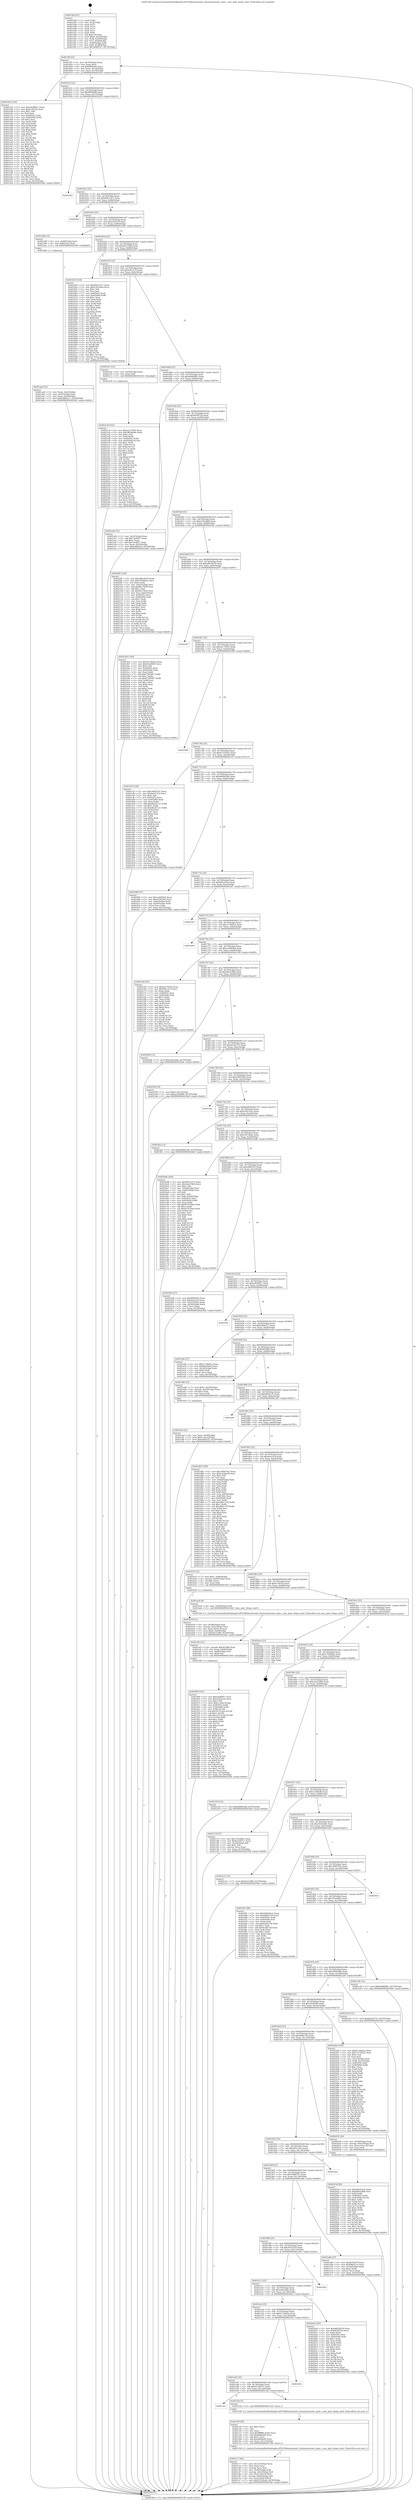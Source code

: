 digraph "0x4015d0" {
  label = "0x4015d0 (/mnt/c/Users/mathe/Desktop/tcc/POCII/binaries/extr_linuxnetsmcsmc_pnet.c_smc_pnet_dump_start_Final-ollvm.out::main(0))"
  labelloc = "t"
  node[shape=record]

  Entry [label="",width=0.3,height=0.3,shape=circle,fillcolor=black,style=filled]
  "0x4015ff" [label="{
     0x4015ff [23]\l
     | [instrs]\l
     &nbsp;&nbsp;0x4015ff \<+3\>: mov -0x70(%rbp),%eax\l
     &nbsp;&nbsp;0x401602 \<+2\>: mov %eax,%ecx\l
     &nbsp;&nbsp;0x401604 \<+6\>: sub $0x889fc6f3,%ecx\l
     &nbsp;&nbsp;0x40160a \<+3\>: mov %eax,-0x74(%rbp)\l
     &nbsp;&nbsp;0x40160d \<+3\>: mov %ecx,-0x78(%rbp)\l
     &nbsp;&nbsp;0x401610 \<+6\>: je 0000000000401e63 \<main+0x893\>\l
  }"]
  "0x401e63" [label="{
     0x401e63 [134]\l
     | [instrs]\l
     &nbsp;&nbsp;0x401e63 \<+5\>: mov $0xede990c7,%eax\l
     &nbsp;&nbsp;0x401e68 \<+5\>: mov $0xec2831b,%ecx\l
     &nbsp;&nbsp;0x401e6d \<+2\>: mov $0x1,%dl\l
     &nbsp;&nbsp;0x401e6f \<+2\>: xor %esi,%esi\l
     &nbsp;&nbsp;0x401e71 \<+7\>: mov 0x40505c,%edi\l
     &nbsp;&nbsp;0x401e78 \<+8\>: mov 0x405060,%r8d\l
     &nbsp;&nbsp;0x401e80 \<+3\>: sub $0x1,%esi\l
     &nbsp;&nbsp;0x401e83 \<+3\>: mov %edi,%r9d\l
     &nbsp;&nbsp;0x401e86 \<+3\>: add %esi,%r9d\l
     &nbsp;&nbsp;0x401e89 \<+4\>: imul %r9d,%edi\l
     &nbsp;&nbsp;0x401e8d \<+3\>: and $0x1,%edi\l
     &nbsp;&nbsp;0x401e90 \<+3\>: cmp $0x0,%edi\l
     &nbsp;&nbsp;0x401e93 \<+4\>: sete %r10b\l
     &nbsp;&nbsp;0x401e97 \<+4\>: cmp $0xa,%r8d\l
     &nbsp;&nbsp;0x401e9b \<+4\>: setl %r11b\l
     &nbsp;&nbsp;0x401e9f \<+3\>: mov %r10b,%bl\l
     &nbsp;&nbsp;0x401ea2 \<+3\>: xor $0xff,%bl\l
     &nbsp;&nbsp;0x401ea5 \<+3\>: mov %r11b,%r14b\l
     &nbsp;&nbsp;0x401ea8 \<+4\>: xor $0xff,%r14b\l
     &nbsp;&nbsp;0x401eac \<+3\>: xor $0x1,%dl\l
     &nbsp;&nbsp;0x401eaf \<+3\>: mov %bl,%r15b\l
     &nbsp;&nbsp;0x401eb2 \<+4\>: and $0xff,%r15b\l
     &nbsp;&nbsp;0x401eb6 \<+3\>: and %dl,%r10b\l
     &nbsp;&nbsp;0x401eb9 \<+3\>: mov %r14b,%r12b\l
     &nbsp;&nbsp;0x401ebc \<+4\>: and $0xff,%r12b\l
     &nbsp;&nbsp;0x401ec0 \<+3\>: and %dl,%r11b\l
     &nbsp;&nbsp;0x401ec3 \<+3\>: or %r10b,%r15b\l
     &nbsp;&nbsp;0x401ec6 \<+3\>: or %r11b,%r12b\l
     &nbsp;&nbsp;0x401ec9 \<+3\>: xor %r12b,%r15b\l
     &nbsp;&nbsp;0x401ecc \<+3\>: or %r14b,%bl\l
     &nbsp;&nbsp;0x401ecf \<+3\>: xor $0xff,%bl\l
     &nbsp;&nbsp;0x401ed2 \<+3\>: or $0x1,%dl\l
     &nbsp;&nbsp;0x401ed5 \<+2\>: and %dl,%bl\l
     &nbsp;&nbsp;0x401ed7 \<+3\>: or %bl,%r15b\l
     &nbsp;&nbsp;0x401eda \<+4\>: test $0x1,%r15b\l
     &nbsp;&nbsp;0x401ede \<+3\>: cmovne %ecx,%eax\l
     &nbsp;&nbsp;0x401ee1 \<+3\>: mov %eax,-0x70(%rbp)\l
     &nbsp;&nbsp;0x401ee4 \<+5\>: jmp 00000000004025b8 \<main+0xfe8\>\l
  }"]
  "0x401616" [label="{
     0x401616 [22]\l
     | [instrs]\l
     &nbsp;&nbsp;0x401616 \<+5\>: jmp 000000000040161b \<main+0x4b\>\l
     &nbsp;&nbsp;0x40161b \<+3\>: mov -0x74(%rbp),%eax\l
     &nbsp;&nbsp;0x40161e \<+5\>: sub $0x8f004f40,%eax\l
     &nbsp;&nbsp;0x401623 \<+3\>: mov %eax,-0x7c(%rbp)\l
     &nbsp;&nbsp;0x401626 \<+6\>: je 0000000000402393 \<main+0xdc3\>\l
  }"]
  Exit [label="",width=0.3,height=0.3,shape=circle,fillcolor=black,style=filled,peripheries=2]
  "0x402393" [label="{
     0x402393\l
  }", style=dashed]
  "0x40162c" [label="{
     0x40162c [22]\l
     | [instrs]\l
     &nbsp;&nbsp;0x40162c \<+5\>: jmp 0000000000401631 \<main+0x61\>\l
     &nbsp;&nbsp;0x401631 \<+3\>: mov -0x74(%rbp),%eax\l
     &nbsp;&nbsp;0x401634 \<+5\>: sub $0x904c14c7,%eax\l
     &nbsp;&nbsp;0x401639 \<+3\>: mov %eax,-0x80(%rbp)\l
     &nbsp;&nbsp;0x40163c \<+6\>: je 00000000004024e3 \<main+0xf13\>\l
  }"]
  "0x4021c8" [label="{
     0x4021c8 [142]\l
     | [instrs]\l
     &nbsp;&nbsp;0x4021c8 \<+5\>: mov $0xaa179563,%ecx\l
     &nbsp;&nbsp;0x4021cd \<+5\>: mov $0x3899e46b,%edx\l
     &nbsp;&nbsp;0x4021d2 \<+3\>: mov $0x1,%sil\l
     &nbsp;&nbsp;0x4021d5 \<+3\>: xor %r8d,%r8d\l
     &nbsp;&nbsp;0x4021d8 \<+8\>: mov 0x40505c,%r9d\l
     &nbsp;&nbsp;0x4021e0 \<+8\>: mov 0x405060,%r10d\l
     &nbsp;&nbsp;0x4021e8 \<+4\>: sub $0x1,%r8d\l
     &nbsp;&nbsp;0x4021ec \<+3\>: mov %r9d,%r11d\l
     &nbsp;&nbsp;0x4021ef \<+3\>: add %r8d,%r11d\l
     &nbsp;&nbsp;0x4021f2 \<+4\>: imul %r11d,%r9d\l
     &nbsp;&nbsp;0x4021f6 \<+4\>: and $0x1,%r9d\l
     &nbsp;&nbsp;0x4021fa \<+4\>: cmp $0x0,%r9d\l
     &nbsp;&nbsp;0x4021fe \<+3\>: sete %bl\l
     &nbsp;&nbsp;0x402201 \<+4\>: cmp $0xa,%r10d\l
     &nbsp;&nbsp;0x402205 \<+4\>: setl %r14b\l
     &nbsp;&nbsp;0x402209 \<+3\>: mov %bl,%r15b\l
     &nbsp;&nbsp;0x40220c \<+4\>: xor $0xff,%r15b\l
     &nbsp;&nbsp;0x402210 \<+3\>: mov %r14b,%r12b\l
     &nbsp;&nbsp;0x402213 \<+4\>: xor $0xff,%r12b\l
     &nbsp;&nbsp;0x402217 \<+4\>: xor $0x0,%sil\l
     &nbsp;&nbsp;0x40221b \<+3\>: mov %r15b,%r13b\l
     &nbsp;&nbsp;0x40221e \<+4\>: and $0x0,%r13b\l
     &nbsp;&nbsp;0x402222 \<+3\>: and %sil,%bl\l
     &nbsp;&nbsp;0x402225 \<+3\>: mov %r12b,%al\l
     &nbsp;&nbsp;0x402228 \<+2\>: and $0x0,%al\l
     &nbsp;&nbsp;0x40222a \<+3\>: and %sil,%r14b\l
     &nbsp;&nbsp;0x40222d \<+3\>: or %bl,%r13b\l
     &nbsp;&nbsp;0x402230 \<+3\>: or %r14b,%al\l
     &nbsp;&nbsp;0x402233 \<+3\>: xor %al,%r13b\l
     &nbsp;&nbsp;0x402236 \<+3\>: or %r12b,%r15b\l
     &nbsp;&nbsp;0x402239 \<+4\>: xor $0xff,%r15b\l
     &nbsp;&nbsp;0x40223d \<+4\>: or $0x0,%sil\l
     &nbsp;&nbsp;0x402241 \<+3\>: and %sil,%r15b\l
     &nbsp;&nbsp;0x402244 \<+3\>: or %r15b,%r13b\l
     &nbsp;&nbsp;0x402247 \<+4\>: test $0x1,%r13b\l
     &nbsp;&nbsp;0x40224b \<+3\>: cmovne %edx,%ecx\l
     &nbsp;&nbsp;0x40224e \<+3\>: mov %ecx,-0x70(%rbp)\l
     &nbsp;&nbsp;0x402251 \<+5\>: jmp 00000000004025b8 \<main+0xfe8\>\l
  }"]
  "0x4024e3" [label="{
     0x4024e3\l
  }", style=dashed]
  "0x401642" [label="{
     0x401642 [25]\l
     | [instrs]\l
     &nbsp;&nbsp;0x401642 \<+5\>: jmp 0000000000401647 \<main+0x77\>\l
     &nbsp;&nbsp;0x401647 \<+3\>: mov -0x74(%rbp),%eax\l
     &nbsp;&nbsp;0x40164a \<+5\>: sub $0x91f55a7f,%eax\l
     &nbsp;&nbsp;0x40164f \<+6\>: mov %eax,-0x84(%rbp)\l
     &nbsp;&nbsp;0x401655 \<+6\>: je 0000000000401a99 \<main+0x4c9\>\l
  }"]
  "0x40203d" [label="{
     0x40203d [89]\l
     | [instrs]\l
     &nbsp;&nbsp;0x40203d \<+5\>: mov $0xbd0cb5a2,%edx\l
     &nbsp;&nbsp;0x402042 \<+5\>: mov $0xd8e4c98d,%esi\l
     &nbsp;&nbsp;0x402047 \<+3\>: xor %r8d,%r8d\l
     &nbsp;&nbsp;0x40204a \<+8\>: mov 0x40505c,%r9d\l
     &nbsp;&nbsp;0x402052 \<+8\>: mov 0x405060,%r10d\l
     &nbsp;&nbsp;0x40205a \<+4\>: sub $0x1,%r8d\l
     &nbsp;&nbsp;0x40205e \<+3\>: mov %r9d,%r11d\l
     &nbsp;&nbsp;0x402061 \<+3\>: add %r8d,%r11d\l
     &nbsp;&nbsp;0x402064 \<+4\>: imul %r11d,%r9d\l
     &nbsp;&nbsp;0x402068 \<+4\>: and $0x1,%r9d\l
     &nbsp;&nbsp;0x40206c \<+4\>: cmp $0x0,%r9d\l
     &nbsp;&nbsp;0x402070 \<+3\>: sete %bl\l
     &nbsp;&nbsp;0x402073 \<+4\>: cmp $0xa,%r10d\l
     &nbsp;&nbsp;0x402077 \<+4\>: setl %r14b\l
     &nbsp;&nbsp;0x40207b \<+3\>: mov %bl,%r15b\l
     &nbsp;&nbsp;0x40207e \<+3\>: and %r14b,%r15b\l
     &nbsp;&nbsp;0x402081 \<+3\>: xor %r14b,%bl\l
     &nbsp;&nbsp;0x402084 \<+3\>: or %bl,%r15b\l
     &nbsp;&nbsp;0x402087 \<+4\>: test $0x1,%r15b\l
     &nbsp;&nbsp;0x40208b \<+3\>: cmovne %esi,%edx\l
     &nbsp;&nbsp;0x40208e \<+3\>: mov %edx,-0x70(%rbp)\l
     &nbsp;&nbsp;0x402091 \<+5\>: jmp 00000000004025b8 \<main+0xfe8\>\l
  }"]
  "0x401a99" [label="{
     0x401a99 [13]\l
     | [instrs]\l
     &nbsp;&nbsp;0x401a99 \<+4\>: mov -0x48(%rbp),%rax\l
     &nbsp;&nbsp;0x401a9d \<+4\>: mov 0x8(%rax),%rdi\l
     &nbsp;&nbsp;0x401aa1 \<+5\>: call 0000000000401060 \<atoi@plt\>\l
     | [calls]\l
     &nbsp;&nbsp;0x401060 \{1\} (unknown)\l
  }"]
  "0x40165b" [label="{
     0x40165b [25]\l
     | [instrs]\l
     &nbsp;&nbsp;0x40165b \<+5\>: jmp 0000000000401660 \<main+0x90\>\l
     &nbsp;&nbsp;0x401660 \<+3\>: mov -0x74(%rbp),%eax\l
     &nbsp;&nbsp;0x401663 \<+5\>: sub $0x92e239f0,%eax\l
     &nbsp;&nbsp;0x401668 \<+6\>: mov %eax,-0x88(%rbp)\l
     &nbsp;&nbsp;0x40166e \<+6\>: je 0000000000401b55 \<main+0x585\>\l
  }"]
  "0x401f09" [label="{
     0x401f09 [161]\l
     | [instrs]\l
     &nbsp;&nbsp;0x401f09 \<+5\>: mov $0xede990c7,%esi\l
     &nbsp;&nbsp;0x401f0e \<+5\>: mov $0xe2d53cee,%ecx\l
     &nbsp;&nbsp;0x401f13 \<+2\>: mov $0x1,%dl\l
     &nbsp;&nbsp;0x401f15 \<+7\>: movl $0x0,-0x6c(%rbp)\l
     &nbsp;&nbsp;0x401f1c \<+8\>: mov 0x40505c,%r8d\l
     &nbsp;&nbsp;0x401f24 \<+8\>: mov 0x405060,%r9d\l
     &nbsp;&nbsp;0x401f2c \<+3\>: mov %r8d,%r10d\l
     &nbsp;&nbsp;0x401f2f \<+7\>: sub $0x1b721a2b,%r10d\l
     &nbsp;&nbsp;0x401f36 \<+4\>: sub $0x1,%r10d\l
     &nbsp;&nbsp;0x401f3a \<+7\>: add $0x1b721a2b,%r10d\l
     &nbsp;&nbsp;0x401f41 \<+4\>: imul %r10d,%r8d\l
     &nbsp;&nbsp;0x401f45 \<+4\>: and $0x1,%r8d\l
     &nbsp;&nbsp;0x401f49 \<+4\>: cmp $0x0,%r8d\l
     &nbsp;&nbsp;0x401f4d \<+4\>: sete %r11b\l
     &nbsp;&nbsp;0x401f51 \<+4\>: cmp $0xa,%r9d\l
     &nbsp;&nbsp;0x401f55 \<+3\>: setl %bl\l
     &nbsp;&nbsp;0x401f58 \<+3\>: mov %r11b,%r14b\l
     &nbsp;&nbsp;0x401f5b \<+4\>: xor $0xff,%r14b\l
     &nbsp;&nbsp;0x401f5f \<+3\>: mov %bl,%r15b\l
     &nbsp;&nbsp;0x401f62 \<+4\>: xor $0xff,%r15b\l
     &nbsp;&nbsp;0x401f66 \<+3\>: xor $0x1,%dl\l
     &nbsp;&nbsp;0x401f69 \<+3\>: mov %r14b,%r12b\l
     &nbsp;&nbsp;0x401f6c \<+4\>: and $0xff,%r12b\l
     &nbsp;&nbsp;0x401f70 \<+3\>: and %dl,%r11b\l
     &nbsp;&nbsp;0x401f73 \<+3\>: mov %r15b,%r13b\l
     &nbsp;&nbsp;0x401f76 \<+4\>: and $0xff,%r13b\l
     &nbsp;&nbsp;0x401f7a \<+2\>: and %dl,%bl\l
     &nbsp;&nbsp;0x401f7c \<+3\>: or %r11b,%r12b\l
     &nbsp;&nbsp;0x401f7f \<+3\>: or %bl,%r13b\l
     &nbsp;&nbsp;0x401f82 \<+3\>: xor %r13b,%r12b\l
     &nbsp;&nbsp;0x401f85 \<+3\>: or %r15b,%r14b\l
     &nbsp;&nbsp;0x401f88 \<+4\>: xor $0xff,%r14b\l
     &nbsp;&nbsp;0x401f8c \<+3\>: or $0x1,%dl\l
     &nbsp;&nbsp;0x401f8f \<+3\>: and %dl,%r14b\l
     &nbsp;&nbsp;0x401f92 \<+3\>: or %r14b,%r12b\l
     &nbsp;&nbsp;0x401f95 \<+4\>: test $0x1,%r12b\l
     &nbsp;&nbsp;0x401f99 \<+3\>: cmovne %ecx,%esi\l
     &nbsp;&nbsp;0x401f9c \<+3\>: mov %esi,-0x70(%rbp)\l
     &nbsp;&nbsp;0x401f9f \<+6\>: mov %eax,-0x130(%rbp)\l
     &nbsp;&nbsp;0x401fa5 \<+5\>: jmp 00000000004025b8 \<main+0xfe8\>\l
  }"]
  "0x401b55" [label="{
     0x401b55 [134]\l
     | [instrs]\l
     &nbsp;&nbsp;0x401b55 \<+5\>: mov $0x904c14c7,%eax\l
     &nbsp;&nbsp;0x401b5a \<+5\>: mov $0xe3d7ebaa,%ecx\l
     &nbsp;&nbsp;0x401b5f \<+2\>: mov $0x1,%dl\l
     &nbsp;&nbsp;0x401b61 \<+2\>: xor %esi,%esi\l
     &nbsp;&nbsp;0x401b63 \<+7\>: mov 0x40505c,%edi\l
     &nbsp;&nbsp;0x401b6a \<+8\>: mov 0x405060,%r8d\l
     &nbsp;&nbsp;0x401b72 \<+3\>: sub $0x1,%esi\l
     &nbsp;&nbsp;0x401b75 \<+3\>: mov %edi,%r9d\l
     &nbsp;&nbsp;0x401b78 \<+3\>: add %esi,%r9d\l
     &nbsp;&nbsp;0x401b7b \<+4\>: imul %r9d,%edi\l
     &nbsp;&nbsp;0x401b7f \<+3\>: and $0x1,%edi\l
     &nbsp;&nbsp;0x401b82 \<+3\>: cmp $0x0,%edi\l
     &nbsp;&nbsp;0x401b85 \<+4\>: sete %r10b\l
     &nbsp;&nbsp;0x401b89 \<+4\>: cmp $0xa,%r8d\l
     &nbsp;&nbsp;0x401b8d \<+4\>: setl %r11b\l
     &nbsp;&nbsp;0x401b91 \<+3\>: mov %r10b,%bl\l
     &nbsp;&nbsp;0x401b94 \<+3\>: xor $0xff,%bl\l
     &nbsp;&nbsp;0x401b97 \<+3\>: mov %r11b,%r14b\l
     &nbsp;&nbsp;0x401b9a \<+4\>: xor $0xff,%r14b\l
     &nbsp;&nbsp;0x401b9e \<+3\>: xor $0x1,%dl\l
     &nbsp;&nbsp;0x401ba1 \<+3\>: mov %bl,%r15b\l
     &nbsp;&nbsp;0x401ba4 \<+4\>: and $0xff,%r15b\l
     &nbsp;&nbsp;0x401ba8 \<+3\>: and %dl,%r10b\l
     &nbsp;&nbsp;0x401bab \<+3\>: mov %r14b,%r12b\l
     &nbsp;&nbsp;0x401bae \<+4\>: and $0xff,%r12b\l
     &nbsp;&nbsp;0x401bb2 \<+3\>: and %dl,%r11b\l
     &nbsp;&nbsp;0x401bb5 \<+3\>: or %r10b,%r15b\l
     &nbsp;&nbsp;0x401bb8 \<+3\>: or %r11b,%r12b\l
     &nbsp;&nbsp;0x401bbb \<+3\>: xor %r12b,%r15b\l
     &nbsp;&nbsp;0x401bbe \<+3\>: or %r14b,%bl\l
     &nbsp;&nbsp;0x401bc1 \<+3\>: xor $0xff,%bl\l
     &nbsp;&nbsp;0x401bc4 \<+3\>: or $0x1,%dl\l
     &nbsp;&nbsp;0x401bc7 \<+2\>: and %dl,%bl\l
     &nbsp;&nbsp;0x401bc9 \<+3\>: or %bl,%r15b\l
     &nbsp;&nbsp;0x401bcc \<+4\>: test $0x1,%r15b\l
     &nbsp;&nbsp;0x401bd0 \<+3\>: cmovne %ecx,%eax\l
     &nbsp;&nbsp;0x401bd3 \<+3\>: mov %eax,-0x70(%rbp)\l
     &nbsp;&nbsp;0x401bd6 \<+5\>: jmp 00000000004025b8 \<main+0xfe8\>\l
  }"]
  "0x401674" [label="{
     0x401674 [25]\l
     | [instrs]\l
     &nbsp;&nbsp;0x401674 \<+5\>: jmp 0000000000401679 \<main+0xa9\>\l
     &nbsp;&nbsp;0x401679 \<+3\>: mov -0x74(%rbp),%eax\l
     &nbsp;&nbsp;0x40167c \<+5\>: sub $0x930c3c7f,%eax\l
     &nbsp;&nbsp;0x401681 \<+6\>: mov %eax,-0x8c(%rbp)\l
     &nbsp;&nbsp;0x401687 \<+6\>: je 00000000004021bc \<main+0xbec\>\l
  }"]
  "0x401ef2" [label="{
     0x401ef2 [23]\l
     | [instrs]\l
     &nbsp;&nbsp;0x401ef2 \<+10\>: movabs $0x4030b6,%rdi\l
     &nbsp;&nbsp;0x401efc \<+3\>: mov %eax,-0x68(%rbp)\l
     &nbsp;&nbsp;0x401eff \<+3\>: mov -0x68(%rbp),%esi\l
     &nbsp;&nbsp;0x401f02 \<+2\>: mov $0x0,%al\l
     &nbsp;&nbsp;0x401f04 \<+5\>: call 0000000000401040 \<printf@plt\>\l
     | [calls]\l
     &nbsp;&nbsp;0x401040 \{1\} (unknown)\l
  }"]
  "0x4021bc" [label="{
     0x4021bc [12]\l
     | [instrs]\l
     &nbsp;&nbsp;0x4021bc \<+4\>: mov -0x58(%rbp),%rax\l
     &nbsp;&nbsp;0x4021c0 \<+3\>: mov %rax,%rdi\l
     &nbsp;&nbsp;0x4021c3 \<+5\>: call 0000000000401030 \<free@plt\>\l
     | [calls]\l
     &nbsp;&nbsp;0x401030 \{1\} (unknown)\l
  }"]
  "0x40168d" [label="{
     0x40168d [25]\l
     | [instrs]\l
     &nbsp;&nbsp;0x40168d \<+5\>: jmp 0000000000401692 \<main+0xc2\>\l
     &nbsp;&nbsp;0x401692 \<+3\>: mov -0x74(%rbp),%eax\l
     &nbsp;&nbsp;0x401695 \<+5\>: sub $0x94d8d081,%eax\l
     &nbsp;&nbsp;0x40169a \<+6\>: mov %eax,-0x90(%rbp)\l
     &nbsp;&nbsp;0x4016a0 \<+6\>: je 0000000000401e44 \<main+0x874\>\l
  }"]
  "0x401cc7" [label="{
     0x401cc7 [44]\l
     | [instrs]\l
     &nbsp;&nbsp;0x401cc7 \<+6\>: mov -0x12c(%rbp),%ecx\l
     &nbsp;&nbsp;0x401ccd \<+3\>: imul %eax,%ecx\l
     &nbsp;&nbsp;0x401cd0 \<+3\>: movslq %ecx,%rsi\l
     &nbsp;&nbsp;0x401cd3 \<+4\>: mov -0x58(%rbp),%rdi\l
     &nbsp;&nbsp;0x401cd7 \<+4\>: movslq -0x5c(%rbp),%r8\l
     &nbsp;&nbsp;0x401cdb \<+4\>: mov (%rdi,%r8,8),%rdi\l
     &nbsp;&nbsp;0x401cdf \<+4\>: movslq -0x64(%rbp),%r8\l
     &nbsp;&nbsp;0x401ce3 \<+4\>: mov %rsi,(%rdi,%r8,8)\l
     &nbsp;&nbsp;0x401ce7 \<+7\>: movl $0xb7234a42,-0x70(%rbp)\l
     &nbsp;&nbsp;0x401cee \<+5\>: jmp 00000000004025b8 \<main+0xfe8\>\l
  }"]
  "0x401e44" [label="{
     0x401e44 [31]\l
     | [instrs]\l
     &nbsp;&nbsp;0x401e44 \<+3\>: mov -0x5c(%rbp),%eax\l
     &nbsp;&nbsp;0x401e47 \<+5\>: sub $0x7ae4851,%eax\l
     &nbsp;&nbsp;0x401e4c \<+3\>: add $0x1,%eax\l
     &nbsp;&nbsp;0x401e4f \<+5\>: add $0x7ae4851,%eax\l
     &nbsp;&nbsp;0x401e54 \<+3\>: mov %eax,-0x5c(%rbp)\l
     &nbsp;&nbsp;0x401e57 \<+7\>: movl $0xe48fe1f5,-0x70(%rbp)\l
     &nbsp;&nbsp;0x401e5e \<+5\>: jmp 00000000004025b8 \<main+0xfe8\>\l
  }"]
  "0x4016a6" [label="{
     0x4016a6 [25]\l
     | [instrs]\l
     &nbsp;&nbsp;0x4016a6 \<+5\>: jmp 00000000004016ab \<main+0xdb\>\l
     &nbsp;&nbsp;0x4016ab \<+3\>: mov -0x74(%rbp),%eax\l
     &nbsp;&nbsp;0x4016ae \<+5\>: sub $0x963ff726,%eax\l
     &nbsp;&nbsp;0x4016b3 \<+6\>: mov %eax,-0x94(%rbp)\l
     &nbsp;&nbsp;0x4016b9 \<+6\>: je 00000000004020f5 \<main+0xb25\>\l
  }"]
  "0x401c9f" [label="{
     0x401c9f [40]\l
     | [instrs]\l
     &nbsp;&nbsp;0x401c9f \<+5\>: mov $0x2,%ecx\l
     &nbsp;&nbsp;0x401ca4 \<+1\>: cltd\l
     &nbsp;&nbsp;0x401ca5 \<+2\>: idiv %ecx\l
     &nbsp;&nbsp;0x401ca7 \<+6\>: imul $0xfffffffe,%edx,%ecx\l
     &nbsp;&nbsp;0x401cad \<+6\>: sub $0xb8d6a89,%ecx\l
     &nbsp;&nbsp;0x401cb3 \<+3\>: add $0x1,%ecx\l
     &nbsp;&nbsp;0x401cb6 \<+6\>: add $0xb8d6a89,%ecx\l
     &nbsp;&nbsp;0x401cbc \<+6\>: mov %ecx,-0x12c(%rbp)\l
     &nbsp;&nbsp;0x401cc2 \<+5\>: call 0000000000401160 \<next_i\>\l
     | [calls]\l
     &nbsp;&nbsp;0x401160 \{1\} (/mnt/c/Users/mathe/Desktop/tcc/POCII/binaries/extr_linuxnetsmcsmc_pnet.c_smc_pnet_dump_start_Final-ollvm.out::next_i)\l
  }"]
  "0x4020f5" [label="{
     0x4020f5 [104]\l
     | [instrs]\l
     &nbsp;&nbsp;0x4020f5 \<+5\>: mov $0xa8816b78,%eax\l
     &nbsp;&nbsp;0x4020fa \<+5\>: mov $0x23098e9c,%ecx\l
     &nbsp;&nbsp;0x4020ff \<+2\>: xor %edx,%edx\l
     &nbsp;&nbsp;0x402101 \<+3\>: mov -0x6c(%rbp),%esi\l
     &nbsp;&nbsp;0x402104 \<+6\>: add $0x99c7fd30,%esi\l
     &nbsp;&nbsp;0x40210a \<+3\>: add $0x1,%esi\l
     &nbsp;&nbsp;0x40210d \<+6\>: sub $0x99c7fd30,%esi\l
     &nbsp;&nbsp;0x402113 \<+3\>: mov %esi,-0x6c(%rbp)\l
     &nbsp;&nbsp;0x402116 \<+7\>: mov 0x40505c,%esi\l
     &nbsp;&nbsp;0x40211d \<+7\>: mov 0x405060,%edi\l
     &nbsp;&nbsp;0x402124 \<+3\>: sub $0x1,%edx\l
     &nbsp;&nbsp;0x402127 \<+3\>: mov %esi,%r8d\l
     &nbsp;&nbsp;0x40212a \<+3\>: add %edx,%r8d\l
     &nbsp;&nbsp;0x40212d \<+4\>: imul %r8d,%esi\l
     &nbsp;&nbsp;0x402131 \<+3\>: and $0x1,%esi\l
     &nbsp;&nbsp;0x402134 \<+3\>: cmp $0x0,%esi\l
     &nbsp;&nbsp;0x402137 \<+4\>: sete %r9b\l
     &nbsp;&nbsp;0x40213b \<+3\>: cmp $0xa,%edi\l
     &nbsp;&nbsp;0x40213e \<+4\>: setl %r10b\l
     &nbsp;&nbsp;0x402142 \<+3\>: mov %r9b,%r11b\l
     &nbsp;&nbsp;0x402145 \<+3\>: and %r10b,%r11b\l
     &nbsp;&nbsp;0x402148 \<+3\>: xor %r10b,%r9b\l
     &nbsp;&nbsp;0x40214b \<+3\>: or %r9b,%r11b\l
     &nbsp;&nbsp;0x40214e \<+4\>: test $0x1,%r11b\l
     &nbsp;&nbsp;0x402152 \<+3\>: cmovne %ecx,%eax\l
     &nbsp;&nbsp;0x402155 \<+3\>: mov %eax,-0x70(%rbp)\l
     &nbsp;&nbsp;0x402158 \<+5\>: jmp 00000000004025b8 \<main+0xfe8\>\l
  }"]
  "0x4016bf" [label="{
     0x4016bf [25]\l
     | [instrs]\l
     &nbsp;&nbsp;0x4016bf \<+5\>: jmp 00000000004016c4 \<main+0xf4\>\l
     &nbsp;&nbsp;0x4016c4 \<+3\>: mov -0x74(%rbp),%eax\l
     &nbsp;&nbsp;0x4016c7 \<+5\>: sub $0xa23ba868,%eax\l
     &nbsp;&nbsp;0x4016cc \<+6\>: mov %eax,-0x98(%rbp)\l
     &nbsp;&nbsp;0x4016d2 \<+6\>: je 00000000004023b2 \<main+0xde2\>\l
  }"]
  "0x401a5c" [label="{
     0x401a5c\l
  }", style=dashed]
  "0x4023b2" [label="{
     0x4023b2 [144]\l
     | [instrs]\l
     &nbsp;&nbsp;0x4023b2 \<+5\>: mov $0x6119da5a,%eax\l
     &nbsp;&nbsp;0x4023b7 \<+5\>: mov $0x45e4f945,%ecx\l
     &nbsp;&nbsp;0x4023bc \<+2\>: mov $0x1,%dl\l
     &nbsp;&nbsp;0x4023be \<+7\>: mov 0x40505c,%esi\l
     &nbsp;&nbsp;0x4023c5 \<+7\>: mov 0x405060,%edi\l
     &nbsp;&nbsp;0x4023cc \<+3\>: mov %esi,%r8d\l
     &nbsp;&nbsp;0x4023cf \<+7\>: add $0xf7285967,%r8d\l
     &nbsp;&nbsp;0x4023d6 \<+4\>: sub $0x1,%r8d\l
     &nbsp;&nbsp;0x4023da \<+7\>: sub $0xf7285967,%r8d\l
     &nbsp;&nbsp;0x4023e1 \<+4\>: imul %r8d,%esi\l
     &nbsp;&nbsp;0x4023e5 \<+3\>: and $0x1,%esi\l
     &nbsp;&nbsp;0x4023e8 \<+3\>: cmp $0x0,%esi\l
     &nbsp;&nbsp;0x4023eb \<+4\>: sete %r9b\l
     &nbsp;&nbsp;0x4023ef \<+3\>: cmp $0xa,%edi\l
     &nbsp;&nbsp;0x4023f2 \<+4\>: setl %r10b\l
     &nbsp;&nbsp;0x4023f6 \<+3\>: mov %r9b,%r11b\l
     &nbsp;&nbsp;0x4023f9 \<+4\>: xor $0xff,%r11b\l
     &nbsp;&nbsp;0x4023fd \<+3\>: mov %r10b,%bl\l
     &nbsp;&nbsp;0x402400 \<+3\>: xor $0xff,%bl\l
     &nbsp;&nbsp;0x402403 \<+3\>: xor $0x1,%dl\l
     &nbsp;&nbsp;0x402406 \<+3\>: mov %r11b,%r14b\l
     &nbsp;&nbsp;0x402409 \<+4\>: and $0xff,%r14b\l
     &nbsp;&nbsp;0x40240d \<+3\>: and %dl,%r9b\l
     &nbsp;&nbsp;0x402410 \<+3\>: mov %bl,%r15b\l
     &nbsp;&nbsp;0x402413 \<+4\>: and $0xff,%r15b\l
     &nbsp;&nbsp;0x402417 \<+3\>: and %dl,%r10b\l
     &nbsp;&nbsp;0x40241a \<+3\>: or %r9b,%r14b\l
     &nbsp;&nbsp;0x40241d \<+3\>: or %r10b,%r15b\l
     &nbsp;&nbsp;0x402420 \<+3\>: xor %r15b,%r14b\l
     &nbsp;&nbsp;0x402423 \<+3\>: or %bl,%r11b\l
     &nbsp;&nbsp;0x402426 \<+4\>: xor $0xff,%r11b\l
     &nbsp;&nbsp;0x40242a \<+3\>: or $0x1,%dl\l
     &nbsp;&nbsp;0x40242d \<+3\>: and %dl,%r11b\l
     &nbsp;&nbsp;0x402430 \<+3\>: or %r11b,%r14b\l
     &nbsp;&nbsp;0x402433 \<+4\>: test $0x1,%r14b\l
     &nbsp;&nbsp;0x402437 \<+3\>: cmovne %ecx,%eax\l
     &nbsp;&nbsp;0x40243a \<+3\>: mov %eax,-0x70(%rbp)\l
     &nbsp;&nbsp;0x40243d \<+5\>: jmp 00000000004025b8 \<main+0xfe8\>\l
  }"]
  "0x4016d8" [label="{
     0x4016d8 [25]\l
     | [instrs]\l
     &nbsp;&nbsp;0x4016d8 \<+5\>: jmp 00000000004016dd \<main+0x10d\>\l
     &nbsp;&nbsp;0x4016dd \<+3\>: mov -0x74(%rbp),%eax\l
     &nbsp;&nbsp;0x4016e0 \<+5\>: sub $0xa8816b78,%eax\l
     &nbsp;&nbsp;0x4016e5 \<+6\>: mov %eax,-0x9c(%rbp)\l
     &nbsp;&nbsp;0x4016eb \<+6\>: je 0000000000402567 \<main+0xf97\>\l
  }"]
  "0x401c9a" [label="{
     0x401c9a [5]\l
     | [instrs]\l
     &nbsp;&nbsp;0x401c9a \<+5\>: call 0000000000401160 \<next_i\>\l
     | [calls]\l
     &nbsp;&nbsp;0x401160 \{1\} (/mnt/c/Users/mathe/Desktop/tcc/POCII/binaries/extr_linuxnetsmcsmc_pnet.c_smc_pnet_dump_start_Final-ollvm.out::next_i)\l
  }"]
  "0x402567" [label="{
     0x402567\l
  }", style=dashed]
  "0x4016f1" [label="{
     0x4016f1 [25]\l
     | [instrs]\l
     &nbsp;&nbsp;0x4016f1 \<+5\>: jmp 00000000004016f6 \<main+0x126\>\l
     &nbsp;&nbsp;0x4016f6 \<+3\>: mov -0x74(%rbp),%eax\l
     &nbsp;&nbsp;0x4016f9 \<+5\>: sub $0xaa179563,%eax\l
     &nbsp;&nbsp;0x4016fe \<+6\>: mov %eax,-0xa0(%rbp)\l
     &nbsp;&nbsp;0x401704 \<+6\>: je 0000000000402588 \<main+0xfb8\>\l
  }"]
  "0x401a43" [label="{
     0x401a43 [25]\l
     | [instrs]\l
     &nbsp;&nbsp;0x401a43 \<+5\>: jmp 0000000000401a48 \<main+0x478\>\l
     &nbsp;&nbsp;0x401a48 \<+3\>: mov -0x74(%rbp),%eax\l
     &nbsp;&nbsp;0x401a4b \<+5\>: sub $0x6154d7c7,%eax\l
     &nbsp;&nbsp;0x401a50 \<+6\>: mov %eax,-0x128(%rbp)\l
     &nbsp;&nbsp;0x401a56 \<+6\>: je 0000000000401c9a \<main+0x6ca\>\l
  }"]
  "0x402588" [label="{
     0x402588\l
  }", style=dashed]
  "0x40170a" [label="{
     0x40170a [25]\l
     | [instrs]\l
     &nbsp;&nbsp;0x40170a \<+5\>: jmp 000000000040170f \<main+0x13f\>\l
     &nbsp;&nbsp;0x40170f \<+3\>: mov -0x74(%rbp),%eax\l
     &nbsp;&nbsp;0x401712 \<+5\>: sub $0xb7234a42,%eax\l
     &nbsp;&nbsp;0x401717 \<+6\>: mov %eax,-0xa4(%rbp)\l
     &nbsp;&nbsp;0x40171d \<+6\>: je 0000000000401cf3 \<main+0x723\>\l
  }"]
  "0x4025b1" [label="{
     0x4025b1\l
  }", style=dashed]
  "0x401cf3" [label="{
     0x401cf3 [144]\l
     | [instrs]\l
     &nbsp;&nbsp;0x401cf3 \<+5\>: mov $0x3498793c,%eax\l
     &nbsp;&nbsp;0x401cf8 \<+5\>: mov $0xfee07352,%ecx\l
     &nbsp;&nbsp;0x401cfd \<+2\>: mov $0x1,%dl\l
     &nbsp;&nbsp;0x401cff \<+7\>: mov 0x40505c,%esi\l
     &nbsp;&nbsp;0x401d06 \<+7\>: mov 0x405060,%edi\l
     &nbsp;&nbsp;0x401d0d \<+3\>: mov %esi,%r8d\l
     &nbsp;&nbsp;0x401d10 \<+7\>: add $0xd92d3121,%r8d\l
     &nbsp;&nbsp;0x401d17 \<+4\>: sub $0x1,%r8d\l
     &nbsp;&nbsp;0x401d1b \<+7\>: sub $0xd92d3121,%r8d\l
     &nbsp;&nbsp;0x401d22 \<+4\>: imul %r8d,%esi\l
     &nbsp;&nbsp;0x401d26 \<+3\>: and $0x1,%esi\l
     &nbsp;&nbsp;0x401d29 \<+3\>: cmp $0x0,%esi\l
     &nbsp;&nbsp;0x401d2c \<+4\>: sete %r9b\l
     &nbsp;&nbsp;0x401d30 \<+3\>: cmp $0xa,%edi\l
     &nbsp;&nbsp;0x401d33 \<+4\>: setl %r10b\l
     &nbsp;&nbsp;0x401d37 \<+3\>: mov %r9b,%r11b\l
     &nbsp;&nbsp;0x401d3a \<+4\>: xor $0xff,%r11b\l
     &nbsp;&nbsp;0x401d3e \<+3\>: mov %r10b,%bl\l
     &nbsp;&nbsp;0x401d41 \<+3\>: xor $0xff,%bl\l
     &nbsp;&nbsp;0x401d44 \<+3\>: xor $0x1,%dl\l
     &nbsp;&nbsp;0x401d47 \<+3\>: mov %r11b,%r14b\l
     &nbsp;&nbsp;0x401d4a \<+4\>: and $0xff,%r14b\l
     &nbsp;&nbsp;0x401d4e \<+3\>: and %dl,%r9b\l
     &nbsp;&nbsp;0x401d51 \<+3\>: mov %bl,%r15b\l
     &nbsp;&nbsp;0x401d54 \<+4\>: and $0xff,%r15b\l
     &nbsp;&nbsp;0x401d58 \<+3\>: and %dl,%r10b\l
     &nbsp;&nbsp;0x401d5b \<+3\>: or %r9b,%r14b\l
     &nbsp;&nbsp;0x401d5e \<+3\>: or %r10b,%r15b\l
     &nbsp;&nbsp;0x401d61 \<+3\>: xor %r15b,%r14b\l
     &nbsp;&nbsp;0x401d64 \<+3\>: or %bl,%r11b\l
     &nbsp;&nbsp;0x401d67 \<+4\>: xor $0xff,%r11b\l
     &nbsp;&nbsp;0x401d6b \<+3\>: or $0x1,%dl\l
     &nbsp;&nbsp;0x401d6e \<+3\>: and %dl,%r11b\l
     &nbsp;&nbsp;0x401d71 \<+3\>: or %r11b,%r14b\l
     &nbsp;&nbsp;0x401d74 \<+4\>: test $0x1,%r14b\l
     &nbsp;&nbsp;0x401d78 \<+3\>: cmovne %ecx,%eax\l
     &nbsp;&nbsp;0x401d7b \<+3\>: mov %eax,-0x70(%rbp)\l
     &nbsp;&nbsp;0x401d7e \<+5\>: jmp 00000000004025b8 \<main+0xfe8\>\l
  }"]
  "0x401723" [label="{
     0x401723 [25]\l
     | [instrs]\l
     &nbsp;&nbsp;0x401723 \<+5\>: jmp 0000000000401728 \<main+0x158\>\l
     &nbsp;&nbsp;0x401728 \<+3\>: mov -0x74(%rbp),%eax\l
     &nbsp;&nbsp;0x40172b \<+5\>: sub $0xb880b3d6,%eax\l
     &nbsp;&nbsp;0x401730 \<+6\>: mov %eax,-0xa8(%rbp)\l
     &nbsp;&nbsp;0x401736 \<+6\>: je 0000000000401fb6 \<main+0x9e6\>\l
  }"]
  "0x401a2a" [label="{
     0x401a2a [25]\l
     | [instrs]\l
     &nbsp;&nbsp;0x401a2a \<+5\>: jmp 0000000000401a2f \<main+0x45f\>\l
     &nbsp;&nbsp;0x401a2f \<+3\>: mov -0x74(%rbp),%eax\l
     &nbsp;&nbsp;0x401a32 \<+5\>: sub $0x6119da5a,%eax\l
     &nbsp;&nbsp;0x401a37 \<+6\>: mov %eax,-0x124(%rbp)\l
     &nbsp;&nbsp;0x401a3d \<+6\>: je 00000000004025b1 \<main+0xfe1\>\l
  }"]
  "0x401fb6" [label="{
     0x401fb6 [27]\l
     | [instrs]\l
     &nbsp;&nbsp;0x401fb6 \<+5\>: mov $0xccd48264,%eax\l
     &nbsp;&nbsp;0x401fbb \<+5\>: mov $0x303624f2,%ecx\l
     &nbsp;&nbsp;0x401fc0 \<+3\>: mov -0x6c(%rbp),%edx\l
     &nbsp;&nbsp;0x401fc3 \<+3\>: cmp -0x50(%rbp),%edx\l
     &nbsp;&nbsp;0x401fc6 \<+3\>: cmovl %ecx,%eax\l
     &nbsp;&nbsp;0x401fc9 \<+3\>: mov %eax,-0x70(%rbp)\l
     &nbsp;&nbsp;0x401fcc \<+5\>: jmp 00000000004025b8 \<main+0xfe8\>\l
  }"]
  "0x40173c" [label="{
     0x40173c [25]\l
     | [instrs]\l
     &nbsp;&nbsp;0x40173c \<+5\>: jmp 0000000000401741 \<main+0x171\>\l
     &nbsp;&nbsp;0x401741 \<+3\>: mov -0x74(%rbp),%eax\l
     &nbsp;&nbsp;0x401744 \<+5\>: sub $0xbd0cb5a2,%eax\l
     &nbsp;&nbsp;0x401749 \<+6\>: mov %eax,-0xac(%rbp)\l
     &nbsp;&nbsp;0x40174f \<+6\>: je 0000000000402547 \<main+0xf77\>\l
  }"]
  "0x4020a2" [label="{
     0x4020a2 [83]\l
     | [instrs]\l
     &nbsp;&nbsp;0x4020a2 \<+5\>: mov $0xa8816b78,%eax\l
     &nbsp;&nbsp;0x4020a7 \<+5\>: mov $0x963ff726,%ecx\l
     &nbsp;&nbsp;0x4020ac \<+2\>: xor %edx,%edx\l
     &nbsp;&nbsp;0x4020ae \<+7\>: mov 0x40505c,%esi\l
     &nbsp;&nbsp;0x4020b5 \<+7\>: mov 0x405060,%edi\l
     &nbsp;&nbsp;0x4020bc \<+3\>: sub $0x1,%edx\l
     &nbsp;&nbsp;0x4020bf \<+3\>: mov %esi,%r8d\l
     &nbsp;&nbsp;0x4020c2 \<+3\>: add %edx,%r8d\l
     &nbsp;&nbsp;0x4020c5 \<+4\>: imul %r8d,%esi\l
     &nbsp;&nbsp;0x4020c9 \<+3\>: and $0x1,%esi\l
     &nbsp;&nbsp;0x4020cc \<+3\>: cmp $0x0,%esi\l
     &nbsp;&nbsp;0x4020cf \<+4\>: sete %r9b\l
     &nbsp;&nbsp;0x4020d3 \<+3\>: cmp $0xa,%edi\l
     &nbsp;&nbsp;0x4020d6 \<+4\>: setl %r10b\l
     &nbsp;&nbsp;0x4020da \<+3\>: mov %r9b,%r11b\l
     &nbsp;&nbsp;0x4020dd \<+3\>: and %r10b,%r11b\l
     &nbsp;&nbsp;0x4020e0 \<+3\>: xor %r10b,%r9b\l
     &nbsp;&nbsp;0x4020e3 \<+3\>: or %r9b,%r11b\l
     &nbsp;&nbsp;0x4020e6 \<+4\>: test $0x1,%r11b\l
     &nbsp;&nbsp;0x4020ea \<+3\>: cmovne %ecx,%eax\l
     &nbsp;&nbsp;0x4020ed \<+3\>: mov %eax,-0x70(%rbp)\l
     &nbsp;&nbsp;0x4020f0 \<+5\>: jmp 00000000004025b8 \<main+0xfe8\>\l
  }"]
  "0x402547" [label="{
     0x402547\l
  }", style=dashed]
  "0x401755" [label="{
     0x401755 [25]\l
     | [instrs]\l
     &nbsp;&nbsp;0x401755 \<+5\>: jmp 000000000040175a \<main+0x18a\>\l
     &nbsp;&nbsp;0x40175a \<+3\>: mov -0x74(%rbp),%eax\l
     &nbsp;&nbsp;0x40175d \<+5\>: sub $0xc1746612,%eax\l
     &nbsp;&nbsp;0x401762 \<+6\>: mov %eax,-0xb0(%rbp)\l
     &nbsp;&nbsp;0x401768 \<+6\>: je 0000000000402262 \<main+0xc92\>\l
  }"]
  "0x401a11" [label="{
     0x401a11 [25]\l
     | [instrs]\l
     &nbsp;&nbsp;0x401a11 \<+5\>: jmp 0000000000401a16 \<main+0x446\>\l
     &nbsp;&nbsp;0x401a16 \<+3\>: mov -0x74(%rbp),%eax\l
     &nbsp;&nbsp;0x401a19 \<+5\>: sub $0x5e6a16de,%eax\l
     &nbsp;&nbsp;0x401a1e \<+6\>: mov %eax,-0x120(%rbp)\l
     &nbsp;&nbsp;0x401a24 \<+6\>: je 00000000004020a2 \<main+0xad2\>\l
  }"]
  "0x402262" [label="{
     0x402262\l
  }", style=dashed]
  "0x40176e" [label="{
     0x40176e [25]\l
     | [instrs]\l
     &nbsp;&nbsp;0x40176e \<+5\>: jmp 0000000000401773 \<main+0x1a3\>\l
     &nbsp;&nbsp;0x401773 \<+3\>: mov -0x74(%rbp),%eax\l
     &nbsp;&nbsp;0x401776 \<+5\>: sub $0xccd48264,%eax\l
     &nbsp;&nbsp;0x40177b \<+6\>: mov %eax,-0xb4(%rbp)\l
     &nbsp;&nbsp;0x401781 \<+6\>: je 0000000000402169 \<main+0xb99\>\l
  }"]
  "0x40226e" [label="{
     0x40226e\l
  }", style=dashed]
  "0x402169" [label="{
     0x402169 [83]\l
     | [instrs]\l
     &nbsp;&nbsp;0x402169 \<+5\>: mov $0xaa179563,%eax\l
     &nbsp;&nbsp;0x40216e \<+5\>: mov $0x930c3c7f,%ecx\l
     &nbsp;&nbsp;0x402173 \<+2\>: xor %edx,%edx\l
     &nbsp;&nbsp;0x402175 \<+7\>: mov 0x40505c,%esi\l
     &nbsp;&nbsp;0x40217c \<+7\>: mov 0x405060,%edi\l
     &nbsp;&nbsp;0x402183 \<+3\>: sub $0x1,%edx\l
     &nbsp;&nbsp;0x402186 \<+3\>: mov %esi,%r8d\l
     &nbsp;&nbsp;0x402189 \<+3\>: add %edx,%r8d\l
     &nbsp;&nbsp;0x40218c \<+4\>: imul %r8d,%esi\l
     &nbsp;&nbsp;0x402190 \<+3\>: and $0x1,%esi\l
     &nbsp;&nbsp;0x402193 \<+3\>: cmp $0x0,%esi\l
     &nbsp;&nbsp;0x402196 \<+4\>: sete %r9b\l
     &nbsp;&nbsp;0x40219a \<+3\>: cmp $0xa,%edi\l
     &nbsp;&nbsp;0x40219d \<+4\>: setl %r10b\l
     &nbsp;&nbsp;0x4021a1 \<+3\>: mov %r9b,%r11b\l
     &nbsp;&nbsp;0x4021a4 \<+3\>: and %r10b,%r11b\l
     &nbsp;&nbsp;0x4021a7 \<+3\>: xor %r10b,%r9b\l
     &nbsp;&nbsp;0x4021aa \<+3\>: or %r9b,%r11b\l
     &nbsp;&nbsp;0x4021ad \<+4\>: test $0x1,%r11b\l
     &nbsp;&nbsp;0x4021b1 \<+3\>: cmovne %ecx,%eax\l
     &nbsp;&nbsp;0x4021b4 \<+3\>: mov %eax,-0x70(%rbp)\l
     &nbsp;&nbsp;0x4021b7 \<+5\>: jmp 00000000004025b8 \<main+0xfe8\>\l
  }"]
  "0x401787" [label="{
     0x401787 [25]\l
     | [instrs]\l
     &nbsp;&nbsp;0x401787 \<+5\>: jmp 000000000040178c \<main+0x1bc\>\l
     &nbsp;&nbsp;0x40178c \<+3\>: mov -0x74(%rbp),%eax\l
     &nbsp;&nbsp;0x40178f \<+5\>: sub $0xd8e4c98d,%eax\l
     &nbsp;&nbsp;0x401794 \<+6\>: mov %eax,-0xb8(%rbp)\l
     &nbsp;&nbsp;0x40179a \<+6\>: je 0000000000402096 \<main+0xac6\>\l
  }"]
  "0x401b36" [label="{
     0x401b36 [31]\l
     | [instrs]\l
     &nbsp;&nbsp;0x401b36 \<+4\>: mov -0x58(%rbp),%rdi\l
     &nbsp;&nbsp;0x401b3a \<+4\>: movslq -0x5c(%rbp),%rcx\l
     &nbsp;&nbsp;0x401b3e \<+4\>: mov %rax,(%rdi,%rcx,8)\l
     &nbsp;&nbsp;0x401b42 \<+7\>: movl $0x0,-0x64(%rbp)\l
     &nbsp;&nbsp;0x401b49 \<+7\>: movl $0x92e239f0,-0x70(%rbp)\l
     &nbsp;&nbsp;0x401b50 \<+5\>: jmp 00000000004025b8 \<main+0xfe8\>\l
  }"]
  "0x402096" [label="{
     0x402096 [12]\l
     | [instrs]\l
     &nbsp;&nbsp;0x402096 \<+7\>: movl $0x5e6a16de,-0x70(%rbp)\l
     &nbsp;&nbsp;0x40209d \<+5\>: jmp 00000000004025b8 \<main+0xfe8\>\l
  }"]
  "0x4017a0" [label="{
     0x4017a0 [25]\l
     | [instrs]\l
     &nbsp;&nbsp;0x4017a0 \<+5\>: jmp 00000000004017a5 \<main+0x1d5\>\l
     &nbsp;&nbsp;0x4017a5 \<+3\>: mov -0x74(%rbp),%eax\l
     &nbsp;&nbsp;0x4017a8 \<+5\>: sub $0xda24e733,%eax\l
     &nbsp;&nbsp;0x4017ad \<+6\>: mov %eax,-0xbc(%rbp)\l
     &nbsp;&nbsp;0x4017b3 \<+6\>: je 000000000040239f \<main+0xdcf\>\l
  }"]
  "0x401aed" [label="{
     0x401aed [23]\l
     | [instrs]\l
     &nbsp;&nbsp;0x401aed \<+4\>: mov %rax,-0x58(%rbp)\l
     &nbsp;&nbsp;0x401af1 \<+7\>: movl $0x0,-0x5c(%rbp)\l
     &nbsp;&nbsp;0x401af8 \<+7\>: movl $0xe48fe1f5,-0x70(%rbp)\l
     &nbsp;&nbsp;0x401aff \<+5\>: jmp 00000000004025b8 \<main+0xfe8\>\l
  }"]
  "0x40239f" [label="{
     0x40239f [19]\l
     | [instrs]\l
     &nbsp;&nbsp;0x40239f \<+7\>: movl $0x0,-0x3c(%rbp)\l
     &nbsp;&nbsp;0x4023a6 \<+7\>: movl $0xa23ba868,-0x70(%rbp)\l
     &nbsp;&nbsp;0x4023ad \<+5\>: jmp 00000000004025b8 \<main+0xfe8\>\l
  }"]
  "0x4017b9" [label="{
     0x4017b9 [25]\l
     | [instrs]\l
     &nbsp;&nbsp;0x4017b9 \<+5\>: jmp 00000000004017be \<main+0x1ee\>\l
     &nbsp;&nbsp;0x4017be \<+3\>: mov -0x74(%rbp),%eax\l
     &nbsp;&nbsp;0x4017c1 \<+5\>: sub $0xe0905039,%eax\l
     &nbsp;&nbsp;0x4017c6 \<+6\>: mov %eax,-0xc0(%rbp)\l
     &nbsp;&nbsp;0x4017cc \<+6\>: je 00000000004022fe \<main+0xd2e\>\l
  }"]
  "0x401aa6" [label="{
     0x401aa6 [21]\l
     | [instrs]\l
     &nbsp;&nbsp;0x401aa6 \<+3\>: mov %eax,-0x4c(%rbp)\l
     &nbsp;&nbsp;0x401aa9 \<+3\>: mov -0x4c(%rbp),%eax\l
     &nbsp;&nbsp;0x401aac \<+3\>: mov %eax,-0x34(%rbp)\l
     &nbsp;&nbsp;0x401aaf \<+7\>: movl $0xf58842c7,-0x70(%rbp)\l
     &nbsp;&nbsp;0x401ab6 \<+5\>: jmp 00000000004025b8 \<main+0xfe8\>\l
  }"]
  "0x4022fe" [label="{
     0x4022fe\l
  }", style=dashed]
  "0x4017d2" [label="{
     0x4017d2 [25]\l
     | [instrs]\l
     &nbsp;&nbsp;0x4017d2 \<+5\>: jmp 00000000004017d7 \<main+0x207\>\l
     &nbsp;&nbsp;0x4017d7 \<+3\>: mov -0x74(%rbp),%eax\l
     &nbsp;&nbsp;0x4017da \<+5\>: sub $0xe2d53cee,%eax\l
     &nbsp;&nbsp;0x4017df \<+6\>: mov %eax,-0xc4(%rbp)\l
     &nbsp;&nbsp;0x4017e5 \<+6\>: je 0000000000401faa \<main+0x9da\>\l
  }"]
  "0x4015d0" [label="{
     0x4015d0 [47]\l
     | [instrs]\l
     &nbsp;&nbsp;0x4015d0 \<+1\>: push %rbp\l
     &nbsp;&nbsp;0x4015d1 \<+3\>: mov %rsp,%rbp\l
     &nbsp;&nbsp;0x4015d4 \<+2\>: push %r15\l
     &nbsp;&nbsp;0x4015d6 \<+2\>: push %r14\l
     &nbsp;&nbsp;0x4015d8 \<+2\>: push %r13\l
     &nbsp;&nbsp;0x4015da \<+2\>: push %r12\l
     &nbsp;&nbsp;0x4015dc \<+1\>: push %rbx\l
     &nbsp;&nbsp;0x4015dd \<+7\>: sub $0x118,%rsp\l
     &nbsp;&nbsp;0x4015e4 \<+7\>: movl $0x0,-0x3c(%rbp)\l
     &nbsp;&nbsp;0x4015eb \<+3\>: mov %edi,-0x40(%rbp)\l
     &nbsp;&nbsp;0x4015ee \<+4\>: mov %rsi,-0x48(%rbp)\l
     &nbsp;&nbsp;0x4015f2 \<+3\>: mov -0x40(%rbp),%edi\l
     &nbsp;&nbsp;0x4015f5 \<+3\>: mov %edi,-0x38(%rbp)\l
     &nbsp;&nbsp;0x4015f8 \<+7\>: movl $0x568df767,-0x70(%rbp)\l
  }"]
  "0x401faa" [label="{
     0x401faa [12]\l
     | [instrs]\l
     &nbsp;&nbsp;0x401faa \<+7\>: movl $0xb880b3d6,-0x70(%rbp)\l
     &nbsp;&nbsp;0x401fb1 \<+5\>: jmp 00000000004025b8 \<main+0xfe8\>\l
  }"]
  "0x4017eb" [label="{
     0x4017eb [25]\l
     | [instrs]\l
     &nbsp;&nbsp;0x4017eb \<+5\>: jmp 00000000004017f0 \<main+0x220\>\l
     &nbsp;&nbsp;0x4017f0 \<+3\>: mov -0x74(%rbp),%eax\l
     &nbsp;&nbsp;0x4017f3 \<+5\>: sub $0xe3d7ebaa,%eax\l
     &nbsp;&nbsp;0x4017f8 \<+6\>: mov %eax,-0xc8(%rbp)\l
     &nbsp;&nbsp;0x4017fe \<+6\>: je 0000000000401bdb \<main+0x60b\>\l
  }"]
  "0x4025b8" [label="{
     0x4025b8 [5]\l
     | [instrs]\l
     &nbsp;&nbsp;0x4025b8 \<+5\>: jmp 00000000004015ff \<main+0x2f\>\l
  }"]
  "0x401bdb" [label="{
     0x401bdb [164]\l
     | [instrs]\l
     &nbsp;&nbsp;0x401bdb \<+5\>: mov $0x904c14c7,%eax\l
     &nbsp;&nbsp;0x401be0 \<+5\>: mov $0x24a27b68,%ecx\l
     &nbsp;&nbsp;0x401be5 \<+2\>: mov $0x1,%dl\l
     &nbsp;&nbsp;0x401be7 \<+3\>: mov -0x64(%rbp),%esi\l
     &nbsp;&nbsp;0x401bea \<+3\>: cmp -0x60(%rbp),%esi\l
     &nbsp;&nbsp;0x401bed \<+4\>: setl %dil\l
     &nbsp;&nbsp;0x401bf1 \<+4\>: and $0x1,%dil\l
     &nbsp;&nbsp;0x401bf5 \<+4\>: mov %dil,-0x2d(%rbp)\l
     &nbsp;&nbsp;0x401bf9 \<+7\>: mov 0x40505c,%esi\l
     &nbsp;&nbsp;0x401c00 \<+8\>: mov 0x405060,%r8d\l
     &nbsp;&nbsp;0x401c08 \<+3\>: mov %esi,%r9d\l
     &nbsp;&nbsp;0x401c0b \<+7\>: add $0xf5767d4d,%r9d\l
     &nbsp;&nbsp;0x401c12 \<+4\>: sub $0x1,%r9d\l
     &nbsp;&nbsp;0x401c16 \<+7\>: sub $0xf5767d4d,%r9d\l
     &nbsp;&nbsp;0x401c1d \<+4\>: imul %r9d,%esi\l
     &nbsp;&nbsp;0x401c21 \<+3\>: and $0x1,%esi\l
     &nbsp;&nbsp;0x401c24 \<+3\>: cmp $0x0,%esi\l
     &nbsp;&nbsp;0x401c27 \<+4\>: sete %dil\l
     &nbsp;&nbsp;0x401c2b \<+4\>: cmp $0xa,%r8d\l
     &nbsp;&nbsp;0x401c2f \<+4\>: setl %r10b\l
     &nbsp;&nbsp;0x401c33 \<+3\>: mov %dil,%r11b\l
     &nbsp;&nbsp;0x401c36 \<+4\>: xor $0xff,%r11b\l
     &nbsp;&nbsp;0x401c3a \<+3\>: mov %r10b,%bl\l
     &nbsp;&nbsp;0x401c3d \<+3\>: xor $0xff,%bl\l
     &nbsp;&nbsp;0x401c40 \<+3\>: xor $0x1,%dl\l
     &nbsp;&nbsp;0x401c43 \<+3\>: mov %r11b,%r14b\l
     &nbsp;&nbsp;0x401c46 \<+4\>: and $0xff,%r14b\l
     &nbsp;&nbsp;0x401c4a \<+3\>: and %dl,%dil\l
     &nbsp;&nbsp;0x401c4d \<+3\>: mov %bl,%r15b\l
     &nbsp;&nbsp;0x401c50 \<+4\>: and $0xff,%r15b\l
     &nbsp;&nbsp;0x401c54 \<+3\>: and %dl,%r10b\l
     &nbsp;&nbsp;0x401c57 \<+3\>: or %dil,%r14b\l
     &nbsp;&nbsp;0x401c5a \<+3\>: or %r10b,%r15b\l
     &nbsp;&nbsp;0x401c5d \<+3\>: xor %r15b,%r14b\l
     &nbsp;&nbsp;0x401c60 \<+3\>: or %bl,%r11b\l
     &nbsp;&nbsp;0x401c63 \<+4\>: xor $0xff,%r11b\l
     &nbsp;&nbsp;0x401c67 \<+3\>: or $0x1,%dl\l
     &nbsp;&nbsp;0x401c6a \<+3\>: and %dl,%r11b\l
     &nbsp;&nbsp;0x401c6d \<+3\>: or %r11b,%r14b\l
     &nbsp;&nbsp;0x401c70 \<+4\>: test $0x1,%r14b\l
     &nbsp;&nbsp;0x401c74 \<+3\>: cmovne %ecx,%eax\l
     &nbsp;&nbsp;0x401c77 \<+3\>: mov %eax,-0x70(%rbp)\l
     &nbsp;&nbsp;0x401c7a \<+5\>: jmp 00000000004025b8 \<main+0xfe8\>\l
  }"]
  "0x401804" [label="{
     0x401804 [25]\l
     | [instrs]\l
     &nbsp;&nbsp;0x401804 \<+5\>: jmp 0000000000401809 \<main+0x239\>\l
     &nbsp;&nbsp;0x401809 \<+3\>: mov -0x74(%rbp),%eax\l
     &nbsp;&nbsp;0x40180c \<+5\>: sub $0xe48fe1f5,%eax\l
     &nbsp;&nbsp;0x401811 \<+6\>: mov %eax,-0xcc(%rbp)\l
     &nbsp;&nbsp;0x401817 \<+6\>: je 0000000000401b04 \<main+0x534\>\l
  }"]
  "0x4019f8" [label="{
     0x4019f8 [25]\l
     | [instrs]\l
     &nbsp;&nbsp;0x4019f8 \<+5\>: jmp 00000000004019fd \<main+0x42d\>\l
     &nbsp;&nbsp;0x4019fd \<+3\>: mov -0x74(%rbp),%eax\l
     &nbsp;&nbsp;0x401a00 \<+5\>: sub $0x591f3a39,%eax\l
     &nbsp;&nbsp;0x401a05 \<+6\>: mov %eax,-0x11c(%rbp)\l
     &nbsp;&nbsp;0x401a0b \<+6\>: je 000000000040226e \<main+0xc9e\>\l
  }"]
  "0x401b04" [label="{
     0x401b04 [27]\l
     | [instrs]\l
     &nbsp;&nbsp;0x401b04 \<+5\>: mov $0x889fc6f3,%eax\l
     &nbsp;&nbsp;0x401b09 \<+5\>: mov $0x9ea22cd,%ecx\l
     &nbsp;&nbsp;0x401b0e \<+3\>: mov -0x5c(%rbp),%edx\l
     &nbsp;&nbsp;0x401b11 \<+3\>: cmp -0x50(%rbp),%edx\l
     &nbsp;&nbsp;0x401b14 \<+3\>: cmovl %ecx,%eax\l
     &nbsp;&nbsp;0x401b17 \<+3\>: mov %eax,-0x70(%rbp)\l
     &nbsp;&nbsp;0x401b1a \<+5\>: jmp 00000000004025b8 \<main+0xfe8\>\l
  }"]
  "0x40181d" [label="{
     0x40181d [25]\l
     | [instrs]\l
     &nbsp;&nbsp;0x40181d \<+5\>: jmp 0000000000401822 \<main+0x252\>\l
     &nbsp;&nbsp;0x401822 \<+3\>: mov -0x74(%rbp),%eax\l
     &nbsp;&nbsp;0x401825 \<+5\>: sub $0xede990c7,%eax\l
     &nbsp;&nbsp;0x40182a \<+6\>: mov %eax,-0xd0(%rbp)\l
     &nbsp;&nbsp;0x401830 \<+6\>: je 000000000040250e \<main+0xf3e\>\l
  }"]
  "0x401a66" [label="{
     0x401a66 [27]\l
     | [instrs]\l
     &nbsp;&nbsp;0x401a66 \<+5\>: mov $0x91f55a7f,%eax\l
     &nbsp;&nbsp;0x401a6b \<+5\>: mov $0xf96d2c3c,%ecx\l
     &nbsp;&nbsp;0x401a70 \<+3\>: mov -0x38(%rbp),%edx\l
     &nbsp;&nbsp;0x401a73 \<+3\>: cmp $0x2,%edx\l
     &nbsp;&nbsp;0x401a76 \<+3\>: cmovne %ecx,%eax\l
     &nbsp;&nbsp;0x401a79 \<+3\>: mov %eax,-0x70(%rbp)\l
     &nbsp;&nbsp;0x401a7c \<+5\>: jmp 00000000004025b8 \<main+0xfe8\>\l
  }"]
  "0x40250e" [label="{
     0x40250e\l
  }", style=dashed]
  "0x401836" [label="{
     0x401836 [25]\l
     | [instrs]\l
     &nbsp;&nbsp;0x401836 \<+5\>: jmp 000000000040183b \<main+0x26b\>\l
     &nbsp;&nbsp;0x40183b \<+3\>: mov -0x74(%rbp),%eax\l
     &nbsp;&nbsp;0x40183e \<+5\>: sub $0xf58842c7,%eax\l
     &nbsp;&nbsp;0x401843 \<+6\>: mov %eax,-0xd4(%rbp)\l
     &nbsp;&nbsp;0x401849 \<+6\>: je 0000000000401abb \<main+0x4eb\>\l
  }"]
  "0x4019df" [label="{
     0x4019df [25]\l
     | [instrs]\l
     &nbsp;&nbsp;0x4019df \<+5\>: jmp 00000000004019e4 \<main+0x414\>\l
     &nbsp;&nbsp;0x4019e4 \<+3\>: mov -0x74(%rbp),%eax\l
     &nbsp;&nbsp;0x4019e7 \<+5\>: sub $0x568df767,%eax\l
     &nbsp;&nbsp;0x4019ec \<+6\>: mov %eax,-0x118(%rbp)\l
     &nbsp;&nbsp;0x4019f2 \<+6\>: je 0000000000401a66 \<main+0x496\>\l
  }"]
  "0x401abb" [label="{
     0x401abb [27]\l
     | [instrs]\l
     &nbsp;&nbsp;0x401abb \<+5\>: mov $0xc1746612,%eax\l
     &nbsp;&nbsp;0x401ac0 \<+5\>: mov $0xf6464469,%ecx\l
     &nbsp;&nbsp;0x401ac5 \<+3\>: mov -0x34(%rbp),%edx\l
     &nbsp;&nbsp;0x401ac8 \<+3\>: cmp $0x0,%edx\l
     &nbsp;&nbsp;0x401acb \<+3\>: cmove %ecx,%eax\l
     &nbsp;&nbsp;0x401ace \<+3\>: mov %eax,-0x70(%rbp)\l
     &nbsp;&nbsp;0x401ad1 \<+5\>: jmp 00000000004025b8 \<main+0xfe8\>\l
  }"]
  "0x40184f" [label="{
     0x40184f [25]\l
     | [instrs]\l
     &nbsp;&nbsp;0x40184f \<+5\>: jmp 0000000000401854 \<main+0x284\>\l
     &nbsp;&nbsp;0x401854 \<+3\>: mov -0x74(%rbp),%eax\l
     &nbsp;&nbsp;0x401857 \<+5\>: sub $0xf6464469,%eax\l
     &nbsp;&nbsp;0x40185c \<+6\>: mov %eax,-0xd8(%rbp)\l
     &nbsp;&nbsp;0x401862 \<+6\>: je 0000000000401ad6 \<main+0x506\>\l
  }"]
  "0x4025a0" [label="{
     0x4025a0\l
  }", style=dashed]
  "0x401ad6" [label="{
     0x401ad6 [23]\l
     | [instrs]\l
     &nbsp;&nbsp;0x401ad6 \<+7\>: movl $0x1,-0x50(%rbp)\l
     &nbsp;&nbsp;0x401add \<+4\>: movslq -0x50(%rbp),%rax\l
     &nbsp;&nbsp;0x401ae1 \<+4\>: shl $0x3,%rax\l
     &nbsp;&nbsp;0x401ae5 \<+3\>: mov %rax,%rdi\l
     &nbsp;&nbsp;0x401ae8 \<+5\>: call 0000000000401050 \<malloc@plt\>\l
     | [calls]\l
     &nbsp;&nbsp;0x401050 \{1\} (unknown)\l
  }"]
  "0x401868" [label="{
     0x401868 [25]\l
     | [instrs]\l
     &nbsp;&nbsp;0x401868 \<+5\>: jmp 000000000040186d \<main+0x29d\>\l
     &nbsp;&nbsp;0x40186d \<+3\>: mov -0x74(%rbp),%eax\l
     &nbsp;&nbsp;0x401870 \<+5\>: sub $0xf96d2c3c,%eax\l
     &nbsp;&nbsp;0x401875 \<+6\>: mov %eax,-0xdc(%rbp)\l
     &nbsp;&nbsp;0x40187b \<+6\>: je 0000000000401a81 \<main+0x4b1\>\l
  }"]
  "0x4019c6" [label="{
     0x4019c6 [25]\l
     | [instrs]\l
     &nbsp;&nbsp;0x4019c6 \<+5\>: jmp 00000000004019cb \<main+0x3fb\>\l
     &nbsp;&nbsp;0x4019cb \<+3\>: mov -0x74(%rbp),%eax\l
     &nbsp;&nbsp;0x4019ce \<+5\>: sub $0x492c1dca,%eax\l
     &nbsp;&nbsp;0x4019d3 \<+6\>: mov %eax,-0x114(%rbp)\l
     &nbsp;&nbsp;0x4019d9 \<+6\>: je 00000000004025a0 \<main+0xfd0\>\l
  }"]
  "0x401a81" [label="{
     0x401a81\l
  }", style=dashed]
  "0x401881" [label="{
     0x401881 [25]\l
     | [instrs]\l
     &nbsp;&nbsp;0x401881 \<+5\>: jmp 0000000000401886 \<main+0x2b6\>\l
     &nbsp;&nbsp;0x401886 \<+3\>: mov -0x74(%rbp),%eax\l
     &nbsp;&nbsp;0x401889 \<+5\>: sub $0xfee07352,%eax\l
     &nbsp;&nbsp;0x40188e \<+6\>: mov %eax,-0xe0(%rbp)\l
     &nbsp;&nbsp;0x401894 \<+6\>: je 0000000000401d83 \<main+0x7b3\>\l
  }"]
  "0x402029" [label="{
     0x402029 [20]\l
     | [instrs]\l
     &nbsp;&nbsp;0x402029 \<+4\>: mov -0x58(%rbp),%rax\l
     &nbsp;&nbsp;0x40202d \<+4\>: movslq -0x6c(%rbp),%rcx\l
     &nbsp;&nbsp;0x402031 \<+4\>: mov (%rax,%rcx,8),%rax\l
     &nbsp;&nbsp;0x402035 \<+3\>: mov %rax,%rdi\l
     &nbsp;&nbsp;0x402038 \<+5\>: call 0000000000401030 \<free@plt\>\l
     | [calls]\l
     &nbsp;&nbsp;0x401030 \{1\} (unknown)\l
  }"]
  "0x401d83" [label="{
     0x401d83 [169]\l
     | [instrs]\l
     &nbsp;&nbsp;0x401d83 \<+5\>: mov $0x3498793c,%eax\l
     &nbsp;&nbsp;0x401d88 \<+5\>: mov $0x2c268c40,%ecx\l
     &nbsp;&nbsp;0x401d8d \<+2\>: mov $0x1,%dl\l
     &nbsp;&nbsp;0x401d8f \<+2\>: xor %esi,%esi\l
     &nbsp;&nbsp;0x401d91 \<+3\>: mov -0x64(%rbp),%edi\l
     &nbsp;&nbsp;0x401d94 \<+3\>: mov %esi,%r8d\l
     &nbsp;&nbsp;0x401d97 \<+3\>: sub %edi,%r8d\l
     &nbsp;&nbsp;0x401d9a \<+2\>: mov %esi,%edi\l
     &nbsp;&nbsp;0x401d9c \<+3\>: sub $0x1,%edi\l
     &nbsp;&nbsp;0x401d9f \<+3\>: add %edi,%r8d\l
     &nbsp;&nbsp;0x401da2 \<+3\>: sub %r8d,%esi\l
     &nbsp;&nbsp;0x401da5 \<+3\>: mov %esi,-0x64(%rbp)\l
     &nbsp;&nbsp;0x401da8 \<+7\>: mov 0x40505c,%esi\l
     &nbsp;&nbsp;0x401daf \<+7\>: mov 0x405060,%edi\l
     &nbsp;&nbsp;0x401db6 \<+3\>: mov %esi,%r8d\l
     &nbsp;&nbsp;0x401db9 \<+7\>: add $0xe881135f,%r8d\l
     &nbsp;&nbsp;0x401dc0 \<+4\>: sub $0x1,%r8d\l
     &nbsp;&nbsp;0x401dc4 \<+7\>: sub $0xe881135f,%r8d\l
     &nbsp;&nbsp;0x401dcb \<+4\>: imul %r8d,%esi\l
     &nbsp;&nbsp;0x401dcf \<+3\>: and $0x1,%esi\l
     &nbsp;&nbsp;0x401dd2 \<+3\>: cmp $0x0,%esi\l
     &nbsp;&nbsp;0x401dd5 \<+4\>: sete %r9b\l
     &nbsp;&nbsp;0x401dd9 \<+3\>: cmp $0xa,%edi\l
     &nbsp;&nbsp;0x401ddc \<+4\>: setl %r10b\l
     &nbsp;&nbsp;0x401de0 \<+3\>: mov %r9b,%r11b\l
     &nbsp;&nbsp;0x401de3 \<+4\>: xor $0xff,%r11b\l
     &nbsp;&nbsp;0x401de7 \<+3\>: mov %r10b,%bl\l
     &nbsp;&nbsp;0x401dea \<+3\>: xor $0xff,%bl\l
     &nbsp;&nbsp;0x401ded \<+3\>: xor $0x1,%dl\l
     &nbsp;&nbsp;0x401df0 \<+3\>: mov %r11b,%r14b\l
     &nbsp;&nbsp;0x401df3 \<+4\>: and $0xff,%r14b\l
     &nbsp;&nbsp;0x401df7 \<+3\>: and %dl,%r9b\l
     &nbsp;&nbsp;0x401dfa \<+3\>: mov %bl,%r15b\l
     &nbsp;&nbsp;0x401dfd \<+4\>: and $0xff,%r15b\l
     &nbsp;&nbsp;0x401e01 \<+3\>: and %dl,%r10b\l
     &nbsp;&nbsp;0x401e04 \<+3\>: or %r9b,%r14b\l
     &nbsp;&nbsp;0x401e07 \<+3\>: or %r10b,%r15b\l
     &nbsp;&nbsp;0x401e0a \<+3\>: xor %r15b,%r14b\l
     &nbsp;&nbsp;0x401e0d \<+3\>: or %bl,%r11b\l
     &nbsp;&nbsp;0x401e10 \<+4\>: xor $0xff,%r11b\l
     &nbsp;&nbsp;0x401e14 \<+3\>: or $0x1,%dl\l
     &nbsp;&nbsp;0x401e17 \<+3\>: and %dl,%r11b\l
     &nbsp;&nbsp;0x401e1a \<+3\>: or %r11b,%r14b\l
     &nbsp;&nbsp;0x401e1d \<+4\>: test $0x1,%r14b\l
     &nbsp;&nbsp;0x401e21 \<+3\>: cmovne %ecx,%eax\l
     &nbsp;&nbsp;0x401e24 \<+3\>: mov %eax,-0x70(%rbp)\l
     &nbsp;&nbsp;0x401e27 \<+5\>: jmp 00000000004025b8 \<main+0xfe8\>\l
  }"]
  "0x40189a" [label="{
     0x40189a [25]\l
     | [instrs]\l
     &nbsp;&nbsp;0x40189a \<+5\>: jmp 000000000040189f \<main+0x2cf\>\l
     &nbsp;&nbsp;0x40189f \<+3\>: mov -0x74(%rbp),%eax\l
     &nbsp;&nbsp;0x4018a2 \<+5\>: sub $0x9ea22cd,%eax\l
     &nbsp;&nbsp;0x4018a7 \<+6\>: mov %eax,-0xe4(%rbp)\l
     &nbsp;&nbsp;0x4018ad \<+6\>: je 0000000000401b1f \<main+0x54f\>\l
  }"]
  "0x4019ad" [label="{
     0x4019ad [25]\l
     | [instrs]\l
     &nbsp;&nbsp;0x4019ad \<+5\>: jmp 00000000004019b2 \<main+0x3e2\>\l
     &nbsp;&nbsp;0x4019b2 \<+3\>: mov -0x74(%rbp),%eax\l
     &nbsp;&nbsp;0x4019b5 \<+5\>: sub $0x489fe724,%eax\l
     &nbsp;&nbsp;0x4019ba \<+6\>: mov %eax,-0x110(%rbp)\l
     &nbsp;&nbsp;0x4019c0 \<+6\>: je 0000000000402029 \<main+0xa59\>\l
  }"]
  "0x401b1f" [label="{
     0x401b1f [23]\l
     | [instrs]\l
     &nbsp;&nbsp;0x401b1f \<+7\>: movl $0x1,-0x60(%rbp)\l
     &nbsp;&nbsp;0x401b26 \<+4\>: movslq -0x60(%rbp),%rax\l
     &nbsp;&nbsp;0x401b2a \<+4\>: shl $0x3,%rax\l
     &nbsp;&nbsp;0x401b2e \<+3\>: mov %rax,%rdi\l
     &nbsp;&nbsp;0x401b31 \<+5\>: call 0000000000401050 \<malloc@plt\>\l
     | [calls]\l
     &nbsp;&nbsp;0x401050 \{1\} (unknown)\l
  }"]
  "0x4018b3" [label="{
     0x4018b3 [25]\l
     | [instrs]\l
     &nbsp;&nbsp;0x4018b3 \<+5\>: jmp 00000000004018b8 \<main+0x2e8\>\l
     &nbsp;&nbsp;0x4018b8 \<+3\>: mov -0x74(%rbp),%eax\l
     &nbsp;&nbsp;0x4018bb \<+5\>: sub $0xec2831b,%eax\l
     &nbsp;&nbsp;0x4018c0 \<+6\>: mov %eax,-0xe8(%rbp)\l
     &nbsp;&nbsp;0x4018c6 \<+6\>: je 0000000000401ee9 \<main+0x919\>\l
  }"]
  "0x402442" [label="{
     0x402442 [140]\l
     | [instrs]\l
     &nbsp;&nbsp;0x402442 \<+5\>: mov $0x6119da5a,%eax\l
     &nbsp;&nbsp;0x402447 \<+5\>: mov $0x12776622,%ecx\l
     &nbsp;&nbsp;0x40244c \<+2\>: mov $0x1,%dl\l
     &nbsp;&nbsp;0x40244e \<+2\>: xor %esi,%esi\l
     &nbsp;&nbsp;0x402450 \<+3\>: mov -0x3c(%rbp),%edi\l
     &nbsp;&nbsp;0x402453 \<+3\>: mov %edi,-0x2c(%rbp)\l
     &nbsp;&nbsp;0x402456 \<+7\>: mov 0x40505c,%edi\l
     &nbsp;&nbsp;0x40245d \<+8\>: mov 0x405060,%r8d\l
     &nbsp;&nbsp;0x402465 \<+3\>: sub $0x1,%esi\l
     &nbsp;&nbsp;0x402468 \<+3\>: mov %edi,%r9d\l
     &nbsp;&nbsp;0x40246b \<+3\>: add %esi,%r9d\l
     &nbsp;&nbsp;0x40246e \<+4\>: imul %r9d,%edi\l
     &nbsp;&nbsp;0x402472 \<+3\>: and $0x1,%edi\l
     &nbsp;&nbsp;0x402475 \<+3\>: cmp $0x0,%edi\l
     &nbsp;&nbsp;0x402478 \<+4\>: sete %r10b\l
     &nbsp;&nbsp;0x40247c \<+4\>: cmp $0xa,%r8d\l
     &nbsp;&nbsp;0x402480 \<+4\>: setl %r11b\l
     &nbsp;&nbsp;0x402484 \<+3\>: mov %r10b,%bl\l
     &nbsp;&nbsp;0x402487 \<+3\>: xor $0xff,%bl\l
     &nbsp;&nbsp;0x40248a \<+3\>: mov %r11b,%r14b\l
     &nbsp;&nbsp;0x40248d \<+4\>: xor $0xff,%r14b\l
     &nbsp;&nbsp;0x402491 \<+3\>: xor $0x1,%dl\l
     &nbsp;&nbsp;0x402494 \<+3\>: mov %bl,%r15b\l
     &nbsp;&nbsp;0x402497 \<+4\>: and $0xff,%r15b\l
     &nbsp;&nbsp;0x40249b \<+3\>: and %dl,%r10b\l
     &nbsp;&nbsp;0x40249e \<+3\>: mov %r14b,%r12b\l
     &nbsp;&nbsp;0x4024a1 \<+4\>: and $0xff,%r12b\l
     &nbsp;&nbsp;0x4024a5 \<+3\>: and %dl,%r11b\l
     &nbsp;&nbsp;0x4024a8 \<+3\>: or %r10b,%r15b\l
     &nbsp;&nbsp;0x4024ab \<+3\>: or %r11b,%r12b\l
     &nbsp;&nbsp;0x4024ae \<+3\>: xor %r12b,%r15b\l
     &nbsp;&nbsp;0x4024b1 \<+3\>: or %r14b,%bl\l
     &nbsp;&nbsp;0x4024b4 \<+3\>: xor $0xff,%bl\l
     &nbsp;&nbsp;0x4024b7 \<+3\>: or $0x1,%dl\l
     &nbsp;&nbsp;0x4024ba \<+2\>: and %dl,%bl\l
     &nbsp;&nbsp;0x4024bc \<+3\>: or %bl,%r15b\l
     &nbsp;&nbsp;0x4024bf \<+4\>: test $0x1,%r15b\l
     &nbsp;&nbsp;0x4024c3 \<+3\>: cmovne %ecx,%eax\l
     &nbsp;&nbsp;0x4024c6 \<+3\>: mov %eax,-0x70(%rbp)\l
     &nbsp;&nbsp;0x4024c9 \<+5\>: jmp 00000000004025b8 \<main+0xfe8\>\l
  }"]
  "0x401ee9" [label="{
     0x401ee9 [9]\l
     | [instrs]\l
     &nbsp;&nbsp;0x401ee9 \<+4\>: mov -0x58(%rbp),%rdi\l
     &nbsp;&nbsp;0x401eed \<+5\>: call 00000000004015b0 \<smc_pnet_dump_start\>\l
     | [calls]\l
     &nbsp;&nbsp;0x4015b0 \{1\} (/mnt/c/Users/mathe/Desktop/tcc/POCII/binaries/extr_linuxnetsmcsmc_pnet.c_smc_pnet_dump_start_Final-ollvm.out::smc_pnet_dump_start)\l
  }"]
  "0x4018cc" [label="{
     0x4018cc [25]\l
     | [instrs]\l
     &nbsp;&nbsp;0x4018cc \<+5\>: jmp 00000000004018d1 \<main+0x301\>\l
     &nbsp;&nbsp;0x4018d1 \<+3\>: mov -0x74(%rbp),%eax\l
     &nbsp;&nbsp;0x4018d4 \<+5\>: sub $0x12776622,%eax\l
     &nbsp;&nbsp;0x4018d9 \<+6\>: mov %eax,-0xec(%rbp)\l
     &nbsp;&nbsp;0x4018df \<+6\>: je 00000000004024ce \<main+0xefe\>\l
  }"]
  "0x401994" [label="{
     0x401994 [25]\l
     | [instrs]\l
     &nbsp;&nbsp;0x401994 \<+5\>: jmp 0000000000401999 \<main+0x3c9\>\l
     &nbsp;&nbsp;0x401999 \<+3\>: mov -0x74(%rbp),%eax\l
     &nbsp;&nbsp;0x40199c \<+5\>: sub $0x45e4f945,%eax\l
     &nbsp;&nbsp;0x4019a1 \<+6\>: mov %eax,-0x10c(%rbp)\l
     &nbsp;&nbsp;0x4019a7 \<+6\>: je 0000000000402442 \<main+0xe72\>\l
  }"]
  "0x4024ce" [label="{
     0x4024ce [21]\l
     | [instrs]\l
     &nbsp;&nbsp;0x4024ce \<+3\>: mov -0x2c(%rbp),%eax\l
     &nbsp;&nbsp;0x4024d1 \<+7\>: add $0x118,%rsp\l
     &nbsp;&nbsp;0x4024d8 \<+1\>: pop %rbx\l
     &nbsp;&nbsp;0x4024d9 \<+2\>: pop %r12\l
     &nbsp;&nbsp;0x4024db \<+2\>: pop %r13\l
     &nbsp;&nbsp;0x4024dd \<+2\>: pop %r14\l
     &nbsp;&nbsp;0x4024df \<+2\>: pop %r15\l
     &nbsp;&nbsp;0x4024e1 \<+1\>: pop %rbp\l
     &nbsp;&nbsp;0x4024e2 \<+1\>: ret\l
  }"]
  "0x4018e5" [label="{
     0x4018e5 [25]\l
     | [instrs]\l
     &nbsp;&nbsp;0x4018e5 \<+5\>: jmp 00000000004018ea \<main+0x31a\>\l
     &nbsp;&nbsp;0x4018ea \<+3\>: mov -0x74(%rbp),%eax\l
     &nbsp;&nbsp;0x4018ed \<+5\>: sub $0x23098e9c,%eax\l
     &nbsp;&nbsp;0x4018f2 \<+6\>: mov %eax,-0xf0(%rbp)\l
     &nbsp;&nbsp;0x4018f8 \<+6\>: je 000000000040215d \<main+0xb8d\>\l
  }"]
  "0x402256" [label="{
     0x402256 [12]\l
     | [instrs]\l
     &nbsp;&nbsp;0x402256 \<+7\>: movl $0xda24e733,-0x70(%rbp)\l
     &nbsp;&nbsp;0x40225d \<+5\>: jmp 00000000004025b8 \<main+0xfe8\>\l
  }"]
  "0x40215d" [label="{
     0x40215d [12]\l
     | [instrs]\l
     &nbsp;&nbsp;0x40215d \<+7\>: movl $0xb880b3d6,-0x70(%rbp)\l
     &nbsp;&nbsp;0x402164 \<+5\>: jmp 00000000004025b8 \<main+0xfe8\>\l
  }"]
  "0x4018fe" [label="{
     0x4018fe [25]\l
     | [instrs]\l
     &nbsp;&nbsp;0x4018fe \<+5\>: jmp 0000000000401903 \<main+0x333\>\l
     &nbsp;&nbsp;0x401903 \<+3\>: mov -0x74(%rbp),%eax\l
     &nbsp;&nbsp;0x401906 \<+5\>: sub $0x24a27b68,%eax\l
     &nbsp;&nbsp;0x40190b \<+6\>: mov %eax,-0xf4(%rbp)\l
     &nbsp;&nbsp;0x401911 \<+6\>: je 0000000000401c7f \<main+0x6af\>\l
  }"]
  "0x40197b" [label="{
     0x40197b [25]\l
     | [instrs]\l
     &nbsp;&nbsp;0x40197b \<+5\>: jmp 0000000000401980 \<main+0x3b0\>\l
     &nbsp;&nbsp;0x401980 \<+3\>: mov -0x74(%rbp),%eax\l
     &nbsp;&nbsp;0x401983 \<+5\>: sub $0x3899e46b,%eax\l
     &nbsp;&nbsp;0x401988 \<+6\>: mov %eax,-0x108(%rbp)\l
     &nbsp;&nbsp;0x40198e \<+6\>: je 0000000000402256 \<main+0xc86\>\l
  }"]
  "0x401c7f" [label="{
     0x401c7f [27]\l
     | [instrs]\l
     &nbsp;&nbsp;0x401c7f \<+5\>: mov $0x376cd8d1,%eax\l
     &nbsp;&nbsp;0x401c84 \<+5\>: mov $0x6154d7c7,%ecx\l
     &nbsp;&nbsp;0x401c89 \<+3\>: mov -0x2d(%rbp),%dl\l
     &nbsp;&nbsp;0x401c8c \<+3\>: test $0x1,%dl\l
     &nbsp;&nbsp;0x401c8f \<+3\>: cmovne %ecx,%eax\l
     &nbsp;&nbsp;0x401c92 \<+3\>: mov %eax,-0x70(%rbp)\l
     &nbsp;&nbsp;0x401c95 \<+5\>: jmp 00000000004025b8 \<main+0xfe8\>\l
  }"]
  "0x401917" [label="{
     0x401917 [25]\l
     | [instrs]\l
     &nbsp;&nbsp;0x401917 \<+5\>: jmp 000000000040191c \<main+0x34c\>\l
     &nbsp;&nbsp;0x40191c \<+3\>: mov -0x74(%rbp),%eax\l
     &nbsp;&nbsp;0x40191f \<+5\>: sub $0x2c268c40,%eax\l
     &nbsp;&nbsp;0x401924 \<+6\>: mov %eax,-0xf8(%rbp)\l
     &nbsp;&nbsp;0x40192a \<+6\>: je 0000000000401e2c \<main+0x85c\>\l
  }"]
  "0x401e38" [label="{
     0x401e38 [12]\l
     | [instrs]\l
     &nbsp;&nbsp;0x401e38 \<+7\>: movl $0x94d8d081,-0x70(%rbp)\l
     &nbsp;&nbsp;0x401e3f \<+5\>: jmp 00000000004025b8 \<main+0xfe8\>\l
  }"]
  "0x401e2c" [label="{
     0x401e2c [12]\l
     | [instrs]\l
     &nbsp;&nbsp;0x401e2c \<+7\>: movl $0x92e239f0,-0x70(%rbp)\l
     &nbsp;&nbsp;0x401e33 \<+5\>: jmp 00000000004025b8 \<main+0xfe8\>\l
  }"]
  "0x401930" [label="{
     0x401930 [25]\l
     | [instrs]\l
     &nbsp;&nbsp;0x401930 \<+5\>: jmp 0000000000401935 \<main+0x365\>\l
     &nbsp;&nbsp;0x401935 \<+3\>: mov -0x74(%rbp),%eax\l
     &nbsp;&nbsp;0x401938 \<+5\>: sub $0x303624f2,%eax\l
     &nbsp;&nbsp;0x40193d \<+6\>: mov %eax,-0xfc(%rbp)\l
     &nbsp;&nbsp;0x401943 \<+6\>: je 0000000000401fd1 \<main+0xa01\>\l
  }"]
  "0x401962" [label="{
     0x401962 [25]\l
     | [instrs]\l
     &nbsp;&nbsp;0x401962 \<+5\>: jmp 0000000000401967 \<main+0x397\>\l
     &nbsp;&nbsp;0x401967 \<+3\>: mov -0x74(%rbp),%eax\l
     &nbsp;&nbsp;0x40196a \<+5\>: sub $0x376cd8d1,%eax\l
     &nbsp;&nbsp;0x40196f \<+6\>: mov %eax,-0x104(%rbp)\l
     &nbsp;&nbsp;0x401975 \<+6\>: je 0000000000401e38 \<main+0x868\>\l
  }"]
  "0x401fd1" [label="{
     0x401fd1 [88]\l
     | [instrs]\l
     &nbsp;&nbsp;0x401fd1 \<+5\>: mov $0xbd0cb5a2,%eax\l
     &nbsp;&nbsp;0x401fd6 \<+5\>: mov $0x489fe724,%ecx\l
     &nbsp;&nbsp;0x401fdb \<+7\>: mov 0x40505c,%edx\l
     &nbsp;&nbsp;0x401fe2 \<+7\>: mov 0x405060,%esi\l
     &nbsp;&nbsp;0x401fe9 \<+2\>: mov %edx,%edi\l
     &nbsp;&nbsp;0x401feb \<+6\>: sub $0x8c0fa738,%edi\l
     &nbsp;&nbsp;0x401ff1 \<+3\>: sub $0x1,%edi\l
     &nbsp;&nbsp;0x401ff4 \<+6\>: add $0x8c0fa738,%edi\l
     &nbsp;&nbsp;0x401ffa \<+3\>: imul %edi,%edx\l
     &nbsp;&nbsp;0x401ffd \<+3\>: and $0x1,%edx\l
     &nbsp;&nbsp;0x402000 \<+3\>: cmp $0x0,%edx\l
     &nbsp;&nbsp;0x402003 \<+4\>: sete %r8b\l
     &nbsp;&nbsp;0x402007 \<+3\>: cmp $0xa,%esi\l
     &nbsp;&nbsp;0x40200a \<+4\>: setl %r9b\l
     &nbsp;&nbsp;0x40200e \<+3\>: mov %r8b,%r10b\l
     &nbsp;&nbsp;0x402011 \<+3\>: and %r9b,%r10b\l
     &nbsp;&nbsp;0x402014 \<+3\>: xor %r9b,%r8b\l
     &nbsp;&nbsp;0x402017 \<+3\>: or %r8b,%r10b\l
     &nbsp;&nbsp;0x40201a \<+4\>: test $0x1,%r10b\l
     &nbsp;&nbsp;0x40201e \<+3\>: cmovne %ecx,%eax\l
     &nbsp;&nbsp;0x402021 \<+3\>: mov %eax,-0x70(%rbp)\l
     &nbsp;&nbsp;0x402024 \<+5\>: jmp 00000000004025b8 \<main+0xfe8\>\l
  }"]
  "0x401949" [label="{
     0x401949 [25]\l
     | [instrs]\l
     &nbsp;&nbsp;0x401949 \<+5\>: jmp 000000000040194e \<main+0x37e\>\l
     &nbsp;&nbsp;0x40194e \<+3\>: mov -0x74(%rbp),%eax\l
     &nbsp;&nbsp;0x401951 \<+5\>: sub $0x3498793c,%eax\l
     &nbsp;&nbsp;0x401956 \<+6\>: mov %eax,-0x100(%rbp)\l
     &nbsp;&nbsp;0x40195c \<+6\>: je 00000000004024ef \<main+0xf1f\>\l
  }"]
  "0x4024ef" [label="{
     0x4024ef\l
  }", style=dashed]
  Entry -> "0x4015d0" [label=" 1"]
  "0x4015ff" -> "0x401e63" [label=" 1"]
  "0x4015ff" -> "0x401616" [label=" 36"]
  "0x4024ce" -> Exit [label=" 1"]
  "0x401616" -> "0x402393" [label=" 0"]
  "0x401616" -> "0x40162c" [label=" 36"]
  "0x402442" -> "0x4025b8" [label=" 1"]
  "0x40162c" -> "0x4024e3" [label=" 0"]
  "0x40162c" -> "0x401642" [label=" 36"]
  "0x4023b2" -> "0x4025b8" [label=" 1"]
  "0x401642" -> "0x401a99" [label=" 1"]
  "0x401642" -> "0x40165b" [label=" 35"]
  "0x40239f" -> "0x4025b8" [label=" 1"]
  "0x40165b" -> "0x401b55" [label=" 2"]
  "0x40165b" -> "0x401674" [label=" 33"]
  "0x402256" -> "0x4025b8" [label=" 1"]
  "0x401674" -> "0x4021bc" [label=" 1"]
  "0x401674" -> "0x40168d" [label=" 32"]
  "0x4021c8" -> "0x4025b8" [label=" 1"]
  "0x40168d" -> "0x401e44" [label=" 1"]
  "0x40168d" -> "0x4016a6" [label=" 31"]
  "0x4021bc" -> "0x4021c8" [label=" 1"]
  "0x4016a6" -> "0x4020f5" [label=" 1"]
  "0x4016a6" -> "0x4016bf" [label=" 30"]
  "0x402169" -> "0x4025b8" [label=" 1"]
  "0x4016bf" -> "0x4023b2" [label=" 1"]
  "0x4016bf" -> "0x4016d8" [label=" 29"]
  "0x40215d" -> "0x4025b8" [label=" 1"]
  "0x4016d8" -> "0x402567" [label=" 0"]
  "0x4016d8" -> "0x4016f1" [label=" 29"]
  "0x4020f5" -> "0x4025b8" [label=" 1"]
  "0x4016f1" -> "0x402588" [label=" 0"]
  "0x4016f1" -> "0x40170a" [label=" 29"]
  "0x402096" -> "0x4025b8" [label=" 1"]
  "0x40170a" -> "0x401cf3" [label=" 1"]
  "0x40170a" -> "0x401723" [label=" 28"]
  "0x40203d" -> "0x4025b8" [label=" 1"]
  "0x401723" -> "0x401fb6" [label=" 2"]
  "0x401723" -> "0x40173c" [label=" 26"]
  "0x401fd1" -> "0x4025b8" [label=" 1"]
  "0x40173c" -> "0x402547" [label=" 0"]
  "0x40173c" -> "0x401755" [label=" 26"]
  "0x401fb6" -> "0x4025b8" [label=" 2"]
  "0x401755" -> "0x402262" [label=" 0"]
  "0x401755" -> "0x40176e" [label=" 26"]
  "0x401f09" -> "0x4025b8" [label=" 1"]
  "0x40176e" -> "0x402169" [label=" 1"]
  "0x40176e" -> "0x401787" [label=" 25"]
  "0x401ef2" -> "0x401f09" [label=" 1"]
  "0x401787" -> "0x402096" [label=" 1"]
  "0x401787" -> "0x4017a0" [label=" 24"]
  "0x401e63" -> "0x4025b8" [label=" 1"]
  "0x4017a0" -> "0x40239f" [label=" 1"]
  "0x4017a0" -> "0x4017b9" [label=" 23"]
  "0x401e44" -> "0x4025b8" [label=" 1"]
  "0x4017b9" -> "0x4022fe" [label=" 0"]
  "0x4017b9" -> "0x4017d2" [label=" 23"]
  "0x401e38" -> "0x4025b8" [label=" 1"]
  "0x4017d2" -> "0x401faa" [label=" 1"]
  "0x4017d2" -> "0x4017eb" [label=" 22"]
  "0x401e2c" -> "0x4025b8" [label=" 1"]
  "0x4017eb" -> "0x401bdb" [label=" 2"]
  "0x4017eb" -> "0x401804" [label=" 20"]
  "0x401d83" -> "0x4025b8" [label=" 1"]
  "0x401804" -> "0x401b04" [label=" 2"]
  "0x401804" -> "0x40181d" [label=" 18"]
  "0x401cf3" -> "0x4025b8" [label=" 1"]
  "0x40181d" -> "0x40250e" [label=" 0"]
  "0x40181d" -> "0x401836" [label=" 18"]
  "0x401cc7" -> "0x4025b8" [label=" 1"]
  "0x401836" -> "0x401abb" [label=" 1"]
  "0x401836" -> "0x40184f" [label=" 17"]
  "0x401c9a" -> "0x401c9f" [label=" 1"]
  "0x40184f" -> "0x401ad6" [label=" 1"]
  "0x40184f" -> "0x401868" [label=" 16"]
  "0x401a43" -> "0x401a5c" [label=" 0"]
  "0x401868" -> "0x401a81" [label=" 0"]
  "0x401868" -> "0x401881" [label=" 16"]
  "0x4020a2" -> "0x4025b8" [label=" 1"]
  "0x401881" -> "0x401d83" [label=" 1"]
  "0x401881" -> "0x40189a" [label=" 15"]
  "0x401a2a" -> "0x401a43" [label=" 1"]
  "0x40189a" -> "0x401b1f" [label=" 1"]
  "0x40189a" -> "0x4018b3" [label=" 14"]
  "0x402029" -> "0x40203d" [label=" 1"]
  "0x4018b3" -> "0x401ee9" [label=" 1"]
  "0x4018b3" -> "0x4018cc" [label=" 13"]
  "0x401a11" -> "0x401a2a" [label=" 1"]
  "0x4018cc" -> "0x4024ce" [label=" 1"]
  "0x4018cc" -> "0x4018e5" [label=" 12"]
  "0x401faa" -> "0x4025b8" [label=" 1"]
  "0x4018e5" -> "0x40215d" [label=" 1"]
  "0x4018e5" -> "0x4018fe" [label=" 11"]
  "0x4019f8" -> "0x401a11" [label=" 2"]
  "0x4018fe" -> "0x401c7f" [label=" 2"]
  "0x4018fe" -> "0x401917" [label=" 9"]
  "0x401ee9" -> "0x401ef2" [label=" 1"]
  "0x401917" -> "0x401e2c" [label=" 1"]
  "0x401917" -> "0x401930" [label=" 8"]
  "0x401c7f" -> "0x4025b8" [label=" 2"]
  "0x401930" -> "0x401fd1" [label=" 1"]
  "0x401930" -> "0x401949" [label=" 7"]
  "0x401b55" -> "0x4025b8" [label=" 2"]
  "0x401949" -> "0x4024ef" [label=" 0"]
  "0x401949" -> "0x401962" [label=" 7"]
  "0x401bdb" -> "0x4025b8" [label=" 2"]
  "0x401962" -> "0x401e38" [label=" 1"]
  "0x401962" -> "0x40197b" [label=" 6"]
  "0x4019f8" -> "0x40226e" [label=" 0"]
  "0x40197b" -> "0x402256" [label=" 1"]
  "0x40197b" -> "0x401994" [label=" 5"]
  "0x401a11" -> "0x4020a2" [label=" 1"]
  "0x401994" -> "0x402442" [label=" 1"]
  "0x401994" -> "0x4019ad" [label=" 4"]
  "0x401a2a" -> "0x4025b1" [label=" 0"]
  "0x4019ad" -> "0x402029" [label=" 1"]
  "0x4019ad" -> "0x4019c6" [label=" 3"]
  "0x401a43" -> "0x401c9a" [label=" 1"]
  "0x4019c6" -> "0x4025a0" [label=" 0"]
  "0x4019c6" -> "0x4019df" [label=" 3"]
  "0x401c9f" -> "0x401cc7" [label=" 1"]
  "0x4019df" -> "0x401a66" [label=" 1"]
  "0x4019df" -> "0x4019f8" [label=" 2"]
  "0x401a66" -> "0x4025b8" [label=" 1"]
  "0x4015d0" -> "0x4015ff" [label=" 1"]
  "0x4025b8" -> "0x4015ff" [label=" 36"]
  "0x401a99" -> "0x401aa6" [label=" 1"]
  "0x401aa6" -> "0x4025b8" [label=" 1"]
  "0x401abb" -> "0x4025b8" [label=" 1"]
  "0x401ad6" -> "0x401aed" [label=" 1"]
  "0x401aed" -> "0x4025b8" [label=" 1"]
  "0x401b04" -> "0x4025b8" [label=" 2"]
  "0x401b1f" -> "0x401b36" [label=" 1"]
  "0x401b36" -> "0x4025b8" [label=" 1"]
}
